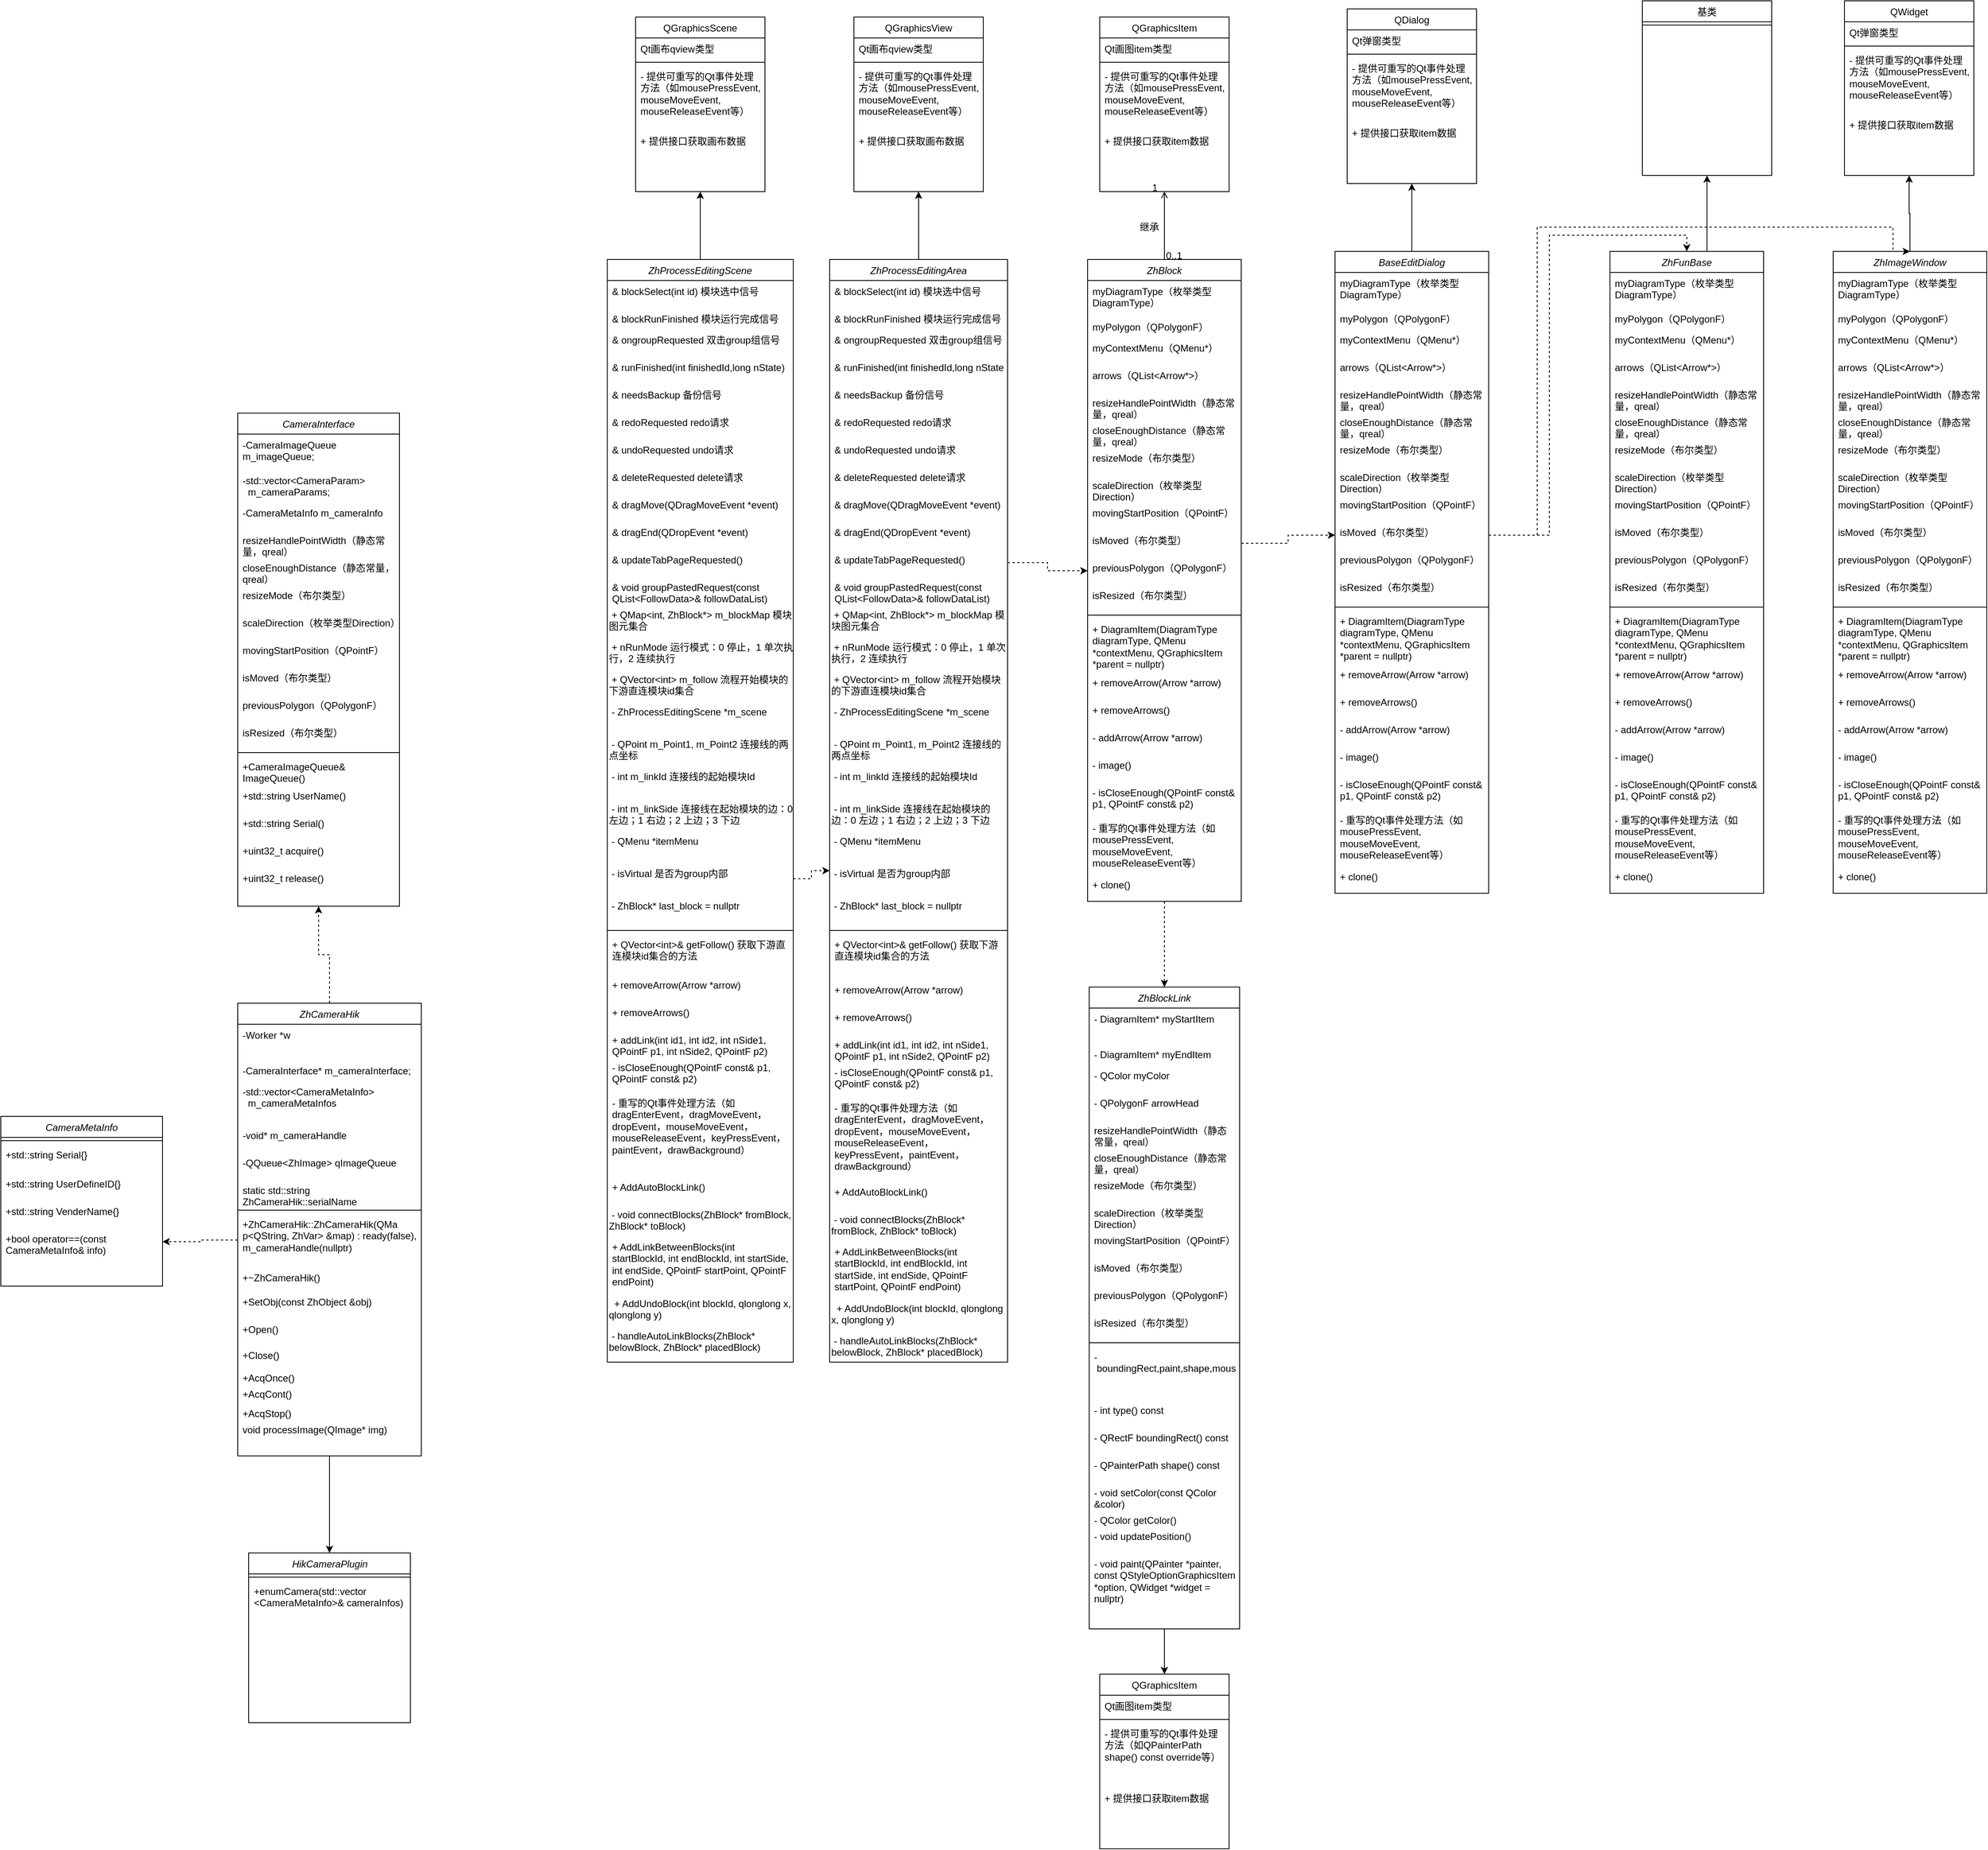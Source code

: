 <mxfile version="26.0.11">
  <diagram id="C5RBs43oDa-KdzZeNtuy" name="Page-1">
    <mxGraphModel dx="3691" dy="2296" grid="1" gridSize="10" guides="1" tooltips="1" connect="1" arrows="1" fold="1" page="1" pageScale="1" pageWidth="827" pageHeight="1169" math="0" shadow="0">
      <root>
        <mxCell id="WIyWlLk6GJQsqaUBKTNV-0" />
        <mxCell id="WIyWlLk6GJQsqaUBKTNV-1" parent="WIyWlLk6GJQsqaUBKTNV-0" />
        <mxCell id="_B7cCc1OKouUAi9LiKXg-50" style="edgeStyle=orthogonalEdgeStyle;rounded=0;orthogonalLoop=1;jettySize=auto;html=1;entryX=0.5;entryY=0;entryDx=0;entryDy=0;dashed=1;" parent="WIyWlLk6GJQsqaUBKTNV-1" source="zkfFHV4jXpPFQw0GAbJ--0" target="_B7cCc1OKouUAi9LiKXg-28" edge="1">
          <mxGeometry relative="1" as="geometry" />
        </mxCell>
        <mxCell id="zkfFHV4jXpPFQw0GAbJ--0" value="ZhBlock" style="swimlane;fontStyle=2;align=center;verticalAlign=top;childLayout=stackLayout;horizontal=1;startSize=26;horizontalStack=0;resizeParent=1;resizeLast=0;collapsible=1;marginBottom=0;rounded=0;shadow=0;strokeWidth=1;whiteSpace=wrap;" parent="WIyWlLk6GJQsqaUBKTNV-1" vertex="1">
          <mxGeometry x="224" y="-630" width="190" height="794" as="geometry">
            <mxRectangle x="230" y="140" width="160" height="26" as="alternateBounds" />
          </mxGeometry>
        </mxCell>
        <mxCell id="zkfFHV4jXpPFQw0GAbJ--1" value="myDiagramType（枚举类型DiagramType）" style="text;align=left;verticalAlign=top;spacingLeft=4;spacingRight=4;overflow=hidden;rotatable=0;points=[[0,0.5],[1,0.5]];portConstraint=eastwest;whiteSpace=wrap;" parent="zkfFHV4jXpPFQw0GAbJ--0" vertex="1">
          <mxGeometry y="26" width="190" height="44" as="geometry" />
        </mxCell>
        <mxCell id="zkfFHV4jXpPFQw0GAbJ--2" value="myPolygon（QPolygonF）" style="text;align=left;verticalAlign=top;spacingLeft=4;spacingRight=4;overflow=hidden;rotatable=0;points=[[0,0.5],[1,0.5]];portConstraint=eastwest;rounded=0;shadow=0;html=0;" parent="zkfFHV4jXpPFQw0GAbJ--0" vertex="1">
          <mxGeometry y="70" width="190" height="26" as="geometry" />
        </mxCell>
        <mxCell id="zkfFHV4jXpPFQw0GAbJ--3" value="myContextMenu（QMenu*）" style="text;align=left;verticalAlign=top;spacingLeft=4;spacingRight=4;overflow=hidden;rotatable=0;points=[[0,0.5],[1,0.5]];portConstraint=eastwest;rounded=0;shadow=0;html=0;" parent="zkfFHV4jXpPFQw0GAbJ--0" vertex="1">
          <mxGeometry y="96" width="190" height="34" as="geometry" />
        </mxCell>
        <mxCell id="e8jSrANbyITBLbafCUE--0" value="arrows（QList&lt;Arrow*&gt;）" style="text;align=left;verticalAlign=top;spacingLeft=4;spacingRight=4;overflow=hidden;rotatable=0;points=[[0,0.5],[1,0.5]];portConstraint=eastwest;rounded=0;shadow=0;html=0;" parent="zkfFHV4jXpPFQw0GAbJ--0" vertex="1">
          <mxGeometry y="130" width="190" height="34" as="geometry" />
        </mxCell>
        <mxCell id="e8jSrANbyITBLbafCUE--1" value="resizeHandlePointWidth（静态常量，qreal）" style="text;align=left;verticalAlign=top;spacingLeft=4;spacingRight=4;overflow=hidden;rotatable=0;points=[[0,0.5],[1,0.5]];portConstraint=eastwest;rounded=0;shadow=0;html=0;whiteSpace=wrap;" parent="zkfFHV4jXpPFQw0GAbJ--0" vertex="1">
          <mxGeometry y="164" width="190" height="34" as="geometry" />
        </mxCell>
        <mxCell id="e8jSrANbyITBLbafCUE--2" value="closeEnoughDistance（静态常量，qreal）" style="text;align=left;verticalAlign=top;spacingLeft=4;spacingRight=4;overflow=hidden;rotatable=0;points=[[0,0.5],[1,0.5]];portConstraint=eastwest;rounded=0;shadow=0;html=0;whiteSpace=wrap;" parent="zkfFHV4jXpPFQw0GAbJ--0" vertex="1">
          <mxGeometry y="198" width="190" height="34" as="geometry" />
        </mxCell>
        <mxCell id="e8jSrANbyITBLbafCUE--3" value="resizeMode（布尔类型）" style="text;align=left;verticalAlign=top;spacingLeft=4;spacingRight=4;overflow=hidden;rotatable=0;points=[[0,0.5],[1,0.5]];portConstraint=eastwest;rounded=0;shadow=0;html=0;whiteSpace=wrap;" parent="zkfFHV4jXpPFQw0GAbJ--0" vertex="1">
          <mxGeometry y="232" width="190" height="34" as="geometry" />
        </mxCell>
        <mxCell id="e8jSrANbyITBLbafCUE--4" value="scaleDirection（枚举类型Direction）" style="text;align=left;verticalAlign=top;spacingLeft=4;spacingRight=4;overflow=hidden;rotatable=0;points=[[0,0.5],[1,0.5]];portConstraint=eastwest;rounded=0;shadow=0;html=0;whiteSpace=wrap;" parent="zkfFHV4jXpPFQw0GAbJ--0" vertex="1">
          <mxGeometry y="266" width="190" height="34" as="geometry" />
        </mxCell>
        <mxCell id="e8jSrANbyITBLbafCUE--5" value="movingStartPosition（QPointF）" style="text;align=left;verticalAlign=top;spacingLeft=4;spacingRight=4;overflow=hidden;rotatable=0;points=[[0,0.5],[1,0.5]];portConstraint=eastwest;rounded=0;shadow=0;html=0;whiteSpace=wrap;" parent="zkfFHV4jXpPFQw0GAbJ--0" vertex="1">
          <mxGeometry y="300" width="190" height="34" as="geometry" />
        </mxCell>
        <mxCell id="e8jSrANbyITBLbafCUE--6" value="isMoved（布尔类型）" style="text;align=left;verticalAlign=top;spacingLeft=4;spacingRight=4;overflow=hidden;rotatable=0;points=[[0,0.5],[1,0.5]];portConstraint=eastwest;rounded=0;shadow=0;html=0;whiteSpace=wrap;" parent="zkfFHV4jXpPFQw0GAbJ--0" vertex="1">
          <mxGeometry y="334" width="190" height="34" as="geometry" />
        </mxCell>
        <mxCell id="e8jSrANbyITBLbafCUE--8" value="previousPolygon（QPolygonF）" style="text;align=left;verticalAlign=top;spacingLeft=4;spacingRight=4;overflow=hidden;rotatable=0;points=[[0,0.5],[1,0.5]];portConstraint=eastwest;rounded=0;shadow=0;html=0;whiteSpace=wrap;" parent="zkfFHV4jXpPFQw0GAbJ--0" vertex="1">
          <mxGeometry y="368" width="190" height="34" as="geometry" />
        </mxCell>
        <mxCell id="e8jSrANbyITBLbafCUE--7" value="isResized（布尔类型）" style="text;align=left;verticalAlign=top;spacingLeft=4;spacingRight=4;overflow=hidden;rotatable=0;points=[[0,0.5],[1,0.5]];portConstraint=eastwest;rounded=0;shadow=0;html=0;whiteSpace=wrap;" parent="zkfFHV4jXpPFQw0GAbJ--0" vertex="1">
          <mxGeometry y="402" width="190" height="34" as="geometry" />
        </mxCell>
        <mxCell id="zkfFHV4jXpPFQw0GAbJ--4" value="" style="line;html=1;strokeWidth=1;align=left;verticalAlign=middle;spacingTop=-1;spacingLeft=3;spacingRight=3;rotatable=0;labelPosition=right;points=[];portConstraint=eastwest;" parent="zkfFHV4jXpPFQw0GAbJ--0" vertex="1">
          <mxGeometry y="436" width="190" height="8" as="geometry" />
        </mxCell>
        <mxCell id="zkfFHV4jXpPFQw0GAbJ--5" value="+ DiagramItem(DiagramType diagramType, QMenu *contextMenu, QGraphicsItem *parent = nullptr)" style="text;align=left;verticalAlign=top;spacingLeft=4;spacingRight=4;overflow=hidden;rotatable=0;points=[[0,0.5],[1,0.5]];portConstraint=eastwest;fontFamily=Helvetica;fontSize=12;fontColor=default;whiteSpace=wrap;" parent="zkfFHV4jXpPFQw0GAbJ--0" vertex="1">
          <mxGeometry y="444" width="190" height="66" as="geometry" />
        </mxCell>
        <mxCell id="e8jSrANbyITBLbafCUE--9" value="+ removeArrow(Arrow *arrow)" style="text;align=left;verticalAlign=top;spacingLeft=4;spacingRight=4;overflow=hidden;rotatable=0;points=[[0,0.5],[1,0.5]];portConstraint=eastwest;rounded=0;shadow=0;html=0;whiteSpace=wrap;" parent="zkfFHV4jXpPFQw0GAbJ--0" vertex="1">
          <mxGeometry y="510" width="190" height="34" as="geometry" />
        </mxCell>
        <mxCell id="e8jSrANbyITBLbafCUE--11" value="+ removeArrows()" style="text;align=left;verticalAlign=top;spacingLeft=4;spacingRight=4;overflow=hidden;rotatable=0;points=[[0,0.5],[1,0.5]];portConstraint=eastwest;rounded=0;shadow=0;html=0;whiteSpace=wrap;" parent="zkfFHV4jXpPFQw0GAbJ--0" vertex="1">
          <mxGeometry y="544" width="190" height="34" as="geometry" />
        </mxCell>
        <mxCell id="e8jSrANbyITBLbafCUE--13" value="- addArrow(Arrow *arrow)" style="text;align=left;verticalAlign=top;spacingLeft=4;spacingRight=4;overflow=hidden;rotatable=0;points=[[0,0.5],[1,0.5]];portConstraint=eastwest;rounded=0;shadow=0;html=0;whiteSpace=wrap;" parent="zkfFHV4jXpPFQw0GAbJ--0" vertex="1">
          <mxGeometry y="578" width="190" height="34" as="geometry" />
        </mxCell>
        <mxCell id="e8jSrANbyITBLbafCUE--14" value="- image()" style="text;align=left;verticalAlign=top;spacingLeft=4;spacingRight=4;overflow=hidden;rotatable=0;points=[[0,0.5],[1,0.5]];portConstraint=eastwest;rounded=0;shadow=0;html=0;whiteSpace=wrap;" parent="zkfFHV4jXpPFQw0GAbJ--0" vertex="1">
          <mxGeometry y="612" width="190" height="34" as="geometry" />
        </mxCell>
        <mxCell id="e8jSrANbyITBLbafCUE--12" value="- isCloseEnough(QPointF const&amp; p1, QPointF const&amp; p2)" style="text;align=left;verticalAlign=top;spacingLeft=4;spacingRight=4;overflow=hidden;rotatable=0;points=[[0,0.5],[1,0.5]];portConstraint=eastwest;rounded=0;shadow=0;html=0;whiteSpace=wrap;" parent="zkfFHV4jXpPFQw0GAbJ--0" vertex="1">
          <mxGeometry y="646" width="190" height="44" as="geometry" />
        </mxCell>
        <mxCell id="e8jSrANbyITBLbafCUE--10" value="- 重写的Qt事件处理方法（如mousePressEvent, mouseMoveEvent, mouseReleaseEvent等）" style="text;align=left;verticalAlign=top;spacingLeft=4;spacingRight=4;overflow=hidden;rotatable=0;points=[[0,0.5],[1,0.5]];portConstraint=eastwest;rounded=0;shadow=0;html=0;whiteSpace=wrap;" parent="zkfFHV4jXpPFQw0GAbJ--0" vertex="1">
          <mxGeometry y="690" width="190" height="70" as="geometry" />
        </mxCell>
        <mxCell id="e8jSrANbyITBLbafCUE--21" value="+ clone()" style="text;align=left;verticalAlign=top;spacingLeft=4;spacingRight=4;overflow=hidden;rotatable=0;points=[[0,0.5],[1,0.5]];portConstraint=eastwest;rounded=0;shadow=0;html=0;whiteSpace=wrap;" parent="zkfFHV4jXpPFQw0GAbJ--0" vertex="1">
          <mxGeometry y="760" width="190" height="34" as="geometry" />
        </mxCell>
        <mxCell id="zkfFHV4jXpPFQw0GAbJ--17" value="QGraphicsItem" style="swimlane;fontStyle=0;align=center;verticalAlign=top;childLayout=stackLayout;horizontal=1;startSize=26;horizontalStack=0;resizeParent=1;resizeLast=0;collapsible=1;marginBottom=0;rounded=0;shadow=0;strokeWidth=1;" parent="WIyWlLk6GJQsqaUBKTNV-1" vertex="1">
          <mxGeometry x="239" y="-930" width="160" height="216" as="geometry">
            <mxRectangle x="550" y="140" width="160" height="26" as="alternateBounds" />
          </mxGeometry>
        </mxCell>
        <mxCell id="zkfFHV4jXpPFQw0GAbJ--18" value="Qt画图item类型" style="text;align=left;verticalAlign=top;spacingLeft=4;spacingRight=4;overflow=hidden;rotatable=0;points=[[0,0.5],[1,0.5]];portConstraint=eastwest;" parent="zkfFHV4jXpPFQw0GAbJ--17" vertex="1">
          <mxGeometry y="26" width="160" height="26" as="geometry" />
        </mxCell>
        <mxCell id="zkfFHV4jXpPFQw0GAbJ--23" value="" style="line;html=1;strokeWidth=1;align=left;verticalAlign=middle;spacingTop=-1;spacingLeft=3;spacingRight=3;rotatable=0;labelPosition=right;points=[];portConstraint=eastwest;" parent="zkfFHV4jXpPFQw0GAbJ--17" vertex="1">
          <mxGeometry y="52" width="160" height="8" as="geometry" />
        </mxCell>
        <mxCell id="e8jSrANbyITBLbafCUE--16" value="- 提供可重写的Qt事件处理方法（如mousePressEvent, mouseMoveEvent, mouseReleaseEvent等）" style="text;align=left;verticalAlign=top;spacingLeft=4;spacingRight=4;overflow=hidden;rotatable=0;points=[[0,0.5],[1,0.5]];portConstraint=eastwest;rounded=0;shadow=0;html=0;whiteSpace=wrap;" parent="zkfFHV4jXpPFQw0GAbJ--17" vertex="1">
          <mxGeometry y="60" width="160" height="80" as="geometry" />
        </mxCell>
        <mxCell id="e8jSrANbyITBLbafCUE--20" value="+ 提供接口获取item数据" style="text;align=left;verticalAlign=top;spacingLeft=4;spacingRight=4;overflow=hidden;rotatable=0;points=[[0,0.5],[1,0.5]];portConstraint=eastwest;rounded=0;shadow=0;html=0;whiteSpace=wrap;" parent="zkfFHV4jXpPFQw0GAbJ--17" vertex="1">
          <mxGeometry y="140" width="160" height="34" as="geometry" />
        </mxCell>
        <mxCell id="zkfFHV4jXpPFQw0GAbJ--26" value="" style="endArrow=open;shadow=0;strokeWidth=1;rounded=0;curved=0;endFill=1;edgeStyle=elbowEdgeStyle;elbow=vertical;" parent="WIyWlLk6GJQsqaUBKTNV-1" source="zkfFHV4jXpPFQw0GAbJ--0" target="zkfFHV4jXpPFQw0GAbJ--17" edge="1">
          <mxGeometry x="0.5" y="41" relative="1" as="geometry">
            <mxPoint x="380" y="192" as="sourcePoint" />
            <mxPoint x="540" y="192" as="targetPoint" />
            <mxPoint x="-40" y="32" as="offset" />
          </mxGeometry>
        </mxCell>
        <mxCell id="zkfFHV4jXpPFQw0GAbJ--27" value="0..1" style="resizable=0;align=left;verticalAlign=bottom;labelBackgroundColor=none;fontSize=12;" parent="zkfFHV4jXpPFQw0GAbJ--26" connectable="0" vertex="1">
          <mxGeometry x="-1" relative="1" as="geometry">
            <mxPoint y="4" as="offset" />
          </mxGeometry>
        </mxCell>
        <mxCell id="zkfFHV4jXpPFQw0GAbJ--28" value="1" style="resizable=0;align=right;verticalAlign=bottom;labelBackgroundColor=none;fontSize=12;" parent="zkfFHV4jXpPFQw0GAbJ--26" connectable="0" vertex="1">
          <mxGeometry x="1" relative="1" as="geometry">
            <mxPoint x="-7" y="4" as="offset" />
          </mxGeometry>
        </mxCell>
        <mxCell id="zkfFHV4jXpPFQw0GAbJ--29" value="继承" style="text;html=1;resizable=0;points=[];;align=center;verticalAlign=middle;labelBackgroundColor=none;rounded=0;shadow=0;strokeWidth=1;fontSize=12;" parent="zkfFHV4jXpPFQw0GAbJ--26" vertex="1" connectable="0">
          <mxGeometry x="0.5" y="49" relative="1" as="geometry">
            <mxPoint x="30" y="23" as="offset" />
          </mxGeometry>
        </mxCell>
        <mxCell id="_B7cCc1OKouUAi9LiKXg-1" value="QGraphicsItem" style="swimlane;fontStyle=0;align=center;verticalAlign=top;childLayout=stackLayout;horizontal=1;startSize=26;horizontalStack=0;resizeParent=1;resizeLast=0;collapsible=1;marginBottom=0;rounded=0;shadow=0;strokeWidth=1;" parent="WIyWlLk6GJQsqaUBKTNV-1" vertex="1">
          <mxGeometry x="239" y="1120" width="160" height="216" as="geometry">
            <mxRectangle x="550" y="140" width="160" height="26" as="alternateBounds" />
          </mxGeometry>
        </mxCell>
        <mxCell id="_B7cCc1OKouUAi9LiKXg-2" value="Qt画图item类型" style="text;align=left;verticalAlign=top;spacingLeft=4;spacingRight=4;overflow=hidden;rotatable=0;points=[[0,0.5],[1,0.5]];portConstraint=eastwest;" parent="_B7cCc1OKouUAi9LiKXg-1" vertex="1">
          <mxGeometry y="26" width="160" height="26" as="geometry" />
        </mxCell>
        <mxCell id="_B7cCc1OKouUAi9LiKXg-3" value="" style="line;html=1;strokeWidth=1;align=left;verticalAlign=middle;spacingTop=-1;spacingLeft=3;spacingRight=3;rotatable=0;labelPosition=right;points=[];portConstraint=eastwest;" parent="_B7cCc1OKouUAi9LiKXg-1" vertex="1">
          <mxGeometry y="52" width="160" height="8" as="geometry" />
        </mxCell>
        <mxCell id="_B7cCc1OKouUAi9LiKXg-4" value="- 提供可重写的Qt事件处理方法（如QPainterPath shape() const override等）" style="text;align=left;verticalAlign=top;spacingLeft=4;spacingRight=4;overflow=hidden;rotatable=0;points=[[0,0.5],[1,0.5]];portConstraint=eastwest;rounded=0;shadow=0;html=0;whiteSpace=wrap;" parent="_B7cCc1OKouUAi9LiKXg-1" vertex="1">
          <mxGeometry y="60" width="160" height="80" as="geometry" />
        </mxCell>
        <mxCell id="_B7cCc1OKouUAi9LiKXg-5" value="+ 提供接口获取item数据" style="text;align=left;verticalAlign=top;spacingLeft=4;spacingRight=4;overflow=hidden;rotatable=0;points=[[0,0.5],[1,0.5]];portConstraint=eastwest;rounded=0;shadow=0;html=0;whiteSpace=wrap;" parent="_B7cCc1OKouUAi9LiKXg-1" vertex="1">
          <mxGeometry y="140" width="160" height="34" as="geometry" />
        </mxCell>
        <mxCell id="MDw0kAirAG_HnYE3-cBt-77" style="edgeStyle=orthogonalEdgeStyle;rounded=0;orthogonalLoop=1;jettySize=auto;html=1;entryX=0.5;entryY=0;entryDx=0;entryDy=0;" edge="1" parent="WIyWlLk6GJQsqaUBKTNV-1" source="_B7cCc1OKouUAi9LiKXg-28" target="_B7cCc1OKouUAi9LiKXg-1">
          <mxGeometry relative="1" as="geometry" />
        </mxCell>
        <mxCell id="_B7cCc1OKouUAi9LiKXg-28" value="ZhBlockLink" style="swimlane;fontStyle=2;align=center;verticalAlign=top;childLayout=stackLayout;horizontal=1;startSize=26;horizontalStack=0;resizeParent=1;resizeLast=0;collapsible=1;marginBottom=0;rounded=0;shadow=0;strokeWidth=1;whiteSpace=wrap;" parent="WIyWlLk6GJQsqaUBKTNV-1" vertex="1">
          <mxGeometry x="226" y="270" width="186" height="794" as="geometry">
            <mxRectangle x="230" y="140" width="160" height="26" as="alternateBounds" />
          </mxGeometry>
        </mxCell>
        <mxCell id="_B7cCc1OKouUAi9LiKXg-29" value="- DiagramItem* myStartItem" style="text;align=left;verticalAlign=top;spacingLeft=4;spacingRight=4;overflow=hidden;rotatable=0;points=[[0,0.5],[1,0.5]];portConstraint=eastwest;whiteSpace=wrap;" parent="_B7cCc1OKouUAi9LiKXg-28" vertex="1">
          <mxGeometry y="26" width="186" height="44" as="geometry" />
        </mxCell>
        <mxCell id="_B7cCc1OKouUAi9LiKXg-30" value="- DiagramItem* myEndItem" style="text;align=left;verticalAlign=top;spacingLeft=4;spacingRight=4;overflow=hidden;rotatable=0;points=[[0,0.5],[1,0.5]];portConstraint=eastwest;rounded=0;shadow=0;html=0;" parent="_B7cCc1OKouUAi9LiKXg-28" vertex="1">
          <mxGeometry y="70" width="186" height="26" as="geometry" />
        </mxCell>
        <mxCell id="_B7cCc1OKouUAi9LiKXg-31" value="- QColor myColor" style="text;align=left;verticalAlign=top;spacingLeft=4;spacingRight=4;overflow=hidden;rotatable=0;points=[[0,0.5],[1,0.5]];portConstraint=eastwest;rounded=0;shadow=0;html=0;" parent="_B7cCc1OKouUAi9LiKXg-28" vertex="1">
          <mxGeometry y="96" width="186" height="34" as="geometry" />
        </mxCell>
        <mxCell id="_B7cCc1OKouUAi9LiKXg-32" value="- QPolygonF arrowHead" style="text;align=left;verticalAlign=top;spacingLeft=4;spacingRight=4;overflow=hidden;rotatable=0;points=[[0,0.5],[1,0.5]];portConstraint=eastwest;rounded=0;shadow=0;html=0;" parent="_B7cCc1OKouUAi9LiKXg-28" vertex="1">
          <mxGeometry y="130" width="186" height="34" as="geometry" />
        </mxCell>
        <mxCell id="_B7cCc1OKouUAi9LiKXg-33" value="resizeHandlePointWidth（静态常量，qreal）" style="text;align=left;verticalAlign=top;spacingLeft=4;spacingRight=4;overflow=hidden;rotatable=0;points=[[0,0.5],[1,0.5]];portConstraint=eastwest;rounded=0;shadow=0;html=0;whiteSpace=wrap;" parent="_B7cCc1OKouUAi9LiKXg-28" vertex="1">
          <mxGeometry y="164" width="186" height="34" as="geometry" />
        </mxCell>
        <mxCell id="_B7cCc1OKouUAi9LiKXg-34" value="closeEnoughDistance（静态常量，qreal）" style="text;align=left;verticalAlign=top;spacingLeft=4;spacingRight=4;overflow=hidden;rotatable=0;points=[[0,0.5],[1,0.5]];portConstraint=eastwest;rounded=0;shadow=0;html=0;whiteSpace=wrap;" parent="_B7cCc1OKouUAi9LiKXg-28" vertex="1">
          <mxGeometry y="198" width="186" height="34" as="geometry" />
        </mxCell>
        <mxCell id="_B7cCc1OKouUAi9LiKXg-35" value="resizeMode（布尔类型）" style="text;align=left;verticalAlign=top;spacingLeft=4;spacingRight=4;overflow=hidden;rotatable=0;points=[[0,0.5],[1,0.5]];portConstraint=eastwest;rounded=0;shadow=0;html=0;whiteSpace=wrap;" parent="_B7cCc1OKouUAi9LiKXg-28" vertex="1">
          <mxGeometry y="232" width="186" height="34" as="geometry" />
        </mxCell>
        <mxCell id="_B7cCc1OKouUAi9LiKXg-36" value="scaleDirection（枚举类型Direction）" style="text;align=left;verticalAlign=top;spacingLeft=4;spacingRight=4;overflow=hidden;rotatable=0;points=[[0,0.5],[1,0.5]];portConstraint=eastwest;rounded=0;shadow=0;html=0;whiteSpace=wrap;" parent="_B7cCc1OKouUAi9LiKXg-28" vertex="1">
          <mxGeometry y="266" width="186" height="34" as="geometry" />
        </mxCell>
        <mxCell id="_B7cCc1OKouUAi9LiKXg-37" value="movingStartPosition（QPointF）" style="text;align=left;verticalAlign=top;spacingLeft=4;spacingRight=4;overflow=hidden;rotatable=0;points=[[0,0.5],[1,0.5]];portConstraint=eastwest;rounded=0;shadow=0;html=0;whiteSpace=wrap;" parent="_B7cCc1OKouUAi9LiKXg-28" vertex="1">
          <mxGeometry y="300" width="186" height="34" as="geometry" />
        </mxCell>
        <mxCell id="_B7cCc1OKouUAi9LiKXg-38" value="isMoved（布尔类型）" style="text;align=left;verticalAlign=top;spacingLeft=4;spacingRight=4;overflow=hidden;rotatable=0;points=[[0,0.5],[1,0.5]];portConstraint=eastwest;rounded=0;shadow=0;html=0;whiteSpace=wrap;" parent="_B7cCc1OKouUAi9LiKXg-28" vertex="1">
          <mxGeometry y="334" width="186" height="34" as="geometry" />
        </mxCell>
        <mxCell id="_B7cCc1OKouUAi9LiKXg-39" value="previousPolygon（QPolygonF）" style="text;align=left;verticalAlign=top;spacingLeft=4;spacingRight=4;overflow=hidden;rotatable=0;points=[[0,0.5],[1,0.5]];portConstraint=eastwest;rounded=0;shadow=0;html=0;whiteSpace=wrap;" parent="_B7cCc1OKouUAi9LiKXg-28" vertex="1">
          <mxGeometry y="368" width="186" height="34" as="geometry" />
        </mxCell>
        <mxCell id="_B7cCc1OKouUAi9LiKXg-40" value="isResized（布尔类型）" style="text;align=left;verticalAlign=top;spacingLeft=4;spacingRight=4;overflow=hidden;rotatable=0;points=[[0,0.5],[1,0.5]];portConstraint=eastwest;rounded=0;shadow=0;html=0;whiteSpace=wrap;" parent="_B7cCc1OKouUAi9LiKXg-28" vertex="1">
          <mxGeometry y="402" width="186" height="34" as="geometry" />
        </mxCell>
        <mxCell id="_B7cCc1OKouUAi9LiKXg-41" value="" style="line;html=1;strokeWidth=1;align=left;verticalAlign=middle;spacingTop=-1;spacingLeft=3;spacingRight=3;rotatable=0;labelPosition=right;points=[];portConstraint=eastwest;" parent="_B7cCc1OKouUAi9LiKXg-28" vertex="1">
          <mxGeometry y="436" width="186" height="8" as="geometry" />
        </mxCell>
        <mxCell id="_B7cCc1OKouUAi9LiKXg-42" value="- boundingRect,paint,shape,mousePressEvent,mouseMoveEvent,mouseReleaseEvent,hoverMoveEvent" style="text;align=left;verticalAlign=top;spacingLeft=4;spacingRight=4;overflow=hidden;rotatable=0;points=[[0,0.5],[1,0.5]];portConstraint=eastwest;fontFamily=Helvetica;fontSize=12;fontColor=default;whiteSpace=wrap;" parent="_B7cCc1OKouUAi9LiKXg-28" vertex="1">
          <mxGeometry y="444" width="186" height="66" as="geometry" />
        </mxCell>
        <mxCell id="_B7cCc1OKouUAi9LiKXg-43" value="- int type() const" style="text;align=left;verticalAlign=top;spacingLeft=4;spacingRight=4;overflow=hidden;rotatable=0;points=[[0,0.5],[1,0.5]];portConstraint=eastwest;rounded=0;shadow=0;html=0;whiteSpace=wrap;" parent="_B7cCc1OKouUAi9LiKXg-28" vertex="1">
          <mxGeometry y="510" width="186" height="34" as="geometry" />
        </mxCell>
        <mxCell id="_B7cCc1OKouUAi9LiKXg-44" value="- QRectF boundingRect() const" style="text;align=left;verticalAlign=top;spacingLeft=4;spacingRight=4;overflow=hidden;rotatable=0;points=[[0,0.5],[1,0.5]];portConstraint=eastwest;rounded=0;shadow=0;html=0;whiteSpace=wrap;" parent="_B7cCc1OKouUAi9LiKXg-28" vertex="1">
          <mxGeometry y="544" width="186" height="34" as="geometry" />
        </mxCell>
        <mxCell id="_B7cCc1OKouUAi9LiKXg-45" value="- QPainterPath shape() const" style="text;align=left;verticalAlign=top;spacingLeft=4;spacingRight=4;overflow=hidden;rotatable=0;points=[[0,0.5],[1,0.5]];portConstraint=eastwest;rounded=0;shadow=0;html=0;whiteSpace=wrap;" parent="_B7cCc1OKouUAi9LiKXg-28" vertex="1">
          <mxGeometry y="578" width="186" height="34" as="geometry" />
        </mxCell>
        <mxCell id="_B7cCc1OKouUAi9LiKXg-46" value="- void setColor(const QColor &amp;color)" style="text;align=left;verticalAlign=top;spacingLeft=4;spacingRight=4;overflow=hidden;rotatable=0;points=[[0,0.5],[1,0.5]];portConstraint=eastwest;rounded=0;shadow=0;html=0;whiteSpace=wrap;" parent="_B7cCc1OKouUAi9LiKXg-28" vertex="1">
          <mxGeometry y="612" width="186" height="34" as="geometry" />
        </mxCell>
        <mxCell id="_B7cCc1OKouUAi9LiKXg-48" value="- QColor getColor()" style="text;align=left;verticalAlign=top;spacingLeft=4;spacingRight=4;overflow=hidden;rotatable=0;points=[[0,0.5],[1,0.5]];portConstraint=eastwest;rounded=0;shadow=0;html=0;whiteSpace=wrap;" parent="_B7cCc1OKouUAi9LiKXg-28" vertex="1">
          <mxGeometry y="646" width="186" height="20" as="geometry" />
        </mxCell>
        <mxCell id="_B7cCc1OKouUAi9LiKXg-49" value="- void updatePosition()" style="text;align=left;verticalAlign=top;spacingLeft=4;spacingRight=4;overflow=hidden;rotatable=0;points=[[0,0.5],[1,0.5]];portConstraint=eastwest;rounded=0;shadow=0;html=0;whiteSpace=wrap;" parent="_B7cCc1OKouUAi9LiKXg-28" vertex="1">
          <mxGeometry y="666" width="186" height="34" as="geometry" />
        </mxCell>
        <mxCell id="_B7cCc1OKouUAi9LiKXg-47" value="- void paint(QPainter *painter, const QStyleOptionGraphicsItem *option, QWidget *widget = nullptr)" style="text;align=left;verticalAlign=top;spacingLeft=4;spacingRight=4;overflow=hidden;rotatable=0;points=[[0,0.5],[1,0.5]];portConstraint=eastwest;rounded=0;shadow=0;html=0;whiteSpace=wrap;" parent="_B7cCc1OKouUAi9LiKXg-28" vertex="1">
          <mxGeometry y="700" width="186" height="70" as="geometry" />
        </mxCell>
        <mxCell id="_B7cCc1OKouUAi9LiKXg-96" style="edgeStyle=orthogonalEdgeStyle;rounded=0;orthogonalLoop=1;jettySize=auto;html=1;exitX=0.5;exitY=0;exitDx=0;exitDy=0;entryX=0.5;entryY=1;entryDx=0;entryDy=0;dashed=1;" parent="WIyWlLk6GJQsqaUBKTNV-1" source="_B7cCc1OKouUAi9LiKXg-52" target="_B7cCc1OKouUAi9LiKXg-74" edge="1">
          <mxGeometry relative="1" as="geometry" />
        </mxCell>
        <mxCell id="MDw0kAirAG_HnYE3-cBt-47" style="edgeStyle=orthogonalEdgeStyle;rounded=0;orthogonalLoop=1;jettySize=auto;html=1;entryX=0.5;entryY=0;entryDx=0;entryDy=0;" edge="1" parent="WIyWlLk6GJQsqaUBKTNV-1" source="_B7cCc1OKouUAi9LiKXg-52" target="_B7cCc1OKouUAi9LiKXg-118">
          <mxGeometry relative="1" as="geometry" />
        </mxCell>
        <mxCell id="_B7cCc1OKouUAi9LiKXg-52" value="ZhCameraHik" style="swimlane;fontStyle=2;align=center;verticalAlign=top;childLayout=stackLayout;horizontal=1;startSize=26;horizontalStack=0;resizeParent=1;resizeLast=0;collapsible=1;marginBottom=0;rounded=0;shadow=0;strokeWidth=1;whiteSpace=wrap;" parent="WIyWlLk6GJQsqaUBKTNV-1" vertex="1">
          <mxGeometry x="-827" y="290" width="227" height="560" as="geometry">
            <mxRectangle x="230" y="140" width="160" height="26" as="alternateBounds" />
          </mxGeometry>
        </mxCell>
        <mxCell id="_B7cCc1OKouUAi9LiKXg-53" value="-Worker *w" style="text;align=left;verticalAlign=top;spacingLeft=4;spacingRight=4;overflow=hidden;rotatable=0;points=[[0,0.5],[1,0.5]];portConstraint=eastwest;whiteSpace=wrap;" parent="_B7cCc1OKouUAi9LiKXg-52" vertex="1">
          <mxGeometry y="26" width="227" height="44" as="geometry" />
        </mxCell>
        <mxCell id="_B7cCc1OKouUAi9LiKXg-54" value="-CameraInterface* m_cameraInterface;" style="text;align=left;verticalAlign=top;spacingLeft=4;spacingRight=4;overflow=hidden;rotatable=0;points=[[0,0.5],[1,0.5]];portConstraint=eastwest;rounded=0;shadow=0;html=0;" parent="_B7cCc1OKouUAi9LiKXg-52" vertex="1">
          <mxGeometry y="70" width="227" height="26" as="geometry" />
        </mxCell>
        <mxCell id="_B7cCc1OKouUAi9LiKXg-55" value="-std::vector&lt;CameraMetaInfo&gt;                  m_cameraMetaInfos" style="text;align=left;verticalAlign=top;spacingLeft=4;spacingRight=4;overflow=hidden;rotatable=0;points=[[0,0.5],[1,0.5]];portConstraint=eastwest;rounded=0;shadow=0;html=0;whiteSpace=wrap;" parent="_B7cCc1OKouUAi9LiKXg-52" vertex="1">
          <mxGeometry y="96" width="227" height="54" as="geometry" />
        </mxCell>
        <mxCell id="_B7cCc1OKouUAi9LiKXg-56" value="-void* m_cameraHandle" style="text;align=left;verticalAlign=top;spacingLeft=4;spacingRight=4;overflow=hidden;rotatable=0;points=[[0,0.5],[1,0.5]];portConstraint=eastwest;rounded=0;shadow=0;html=0;whiteSpace=wrap;" parent="_B7cCc1OKouUAi9LiKXg-52" vertex="1">
          <mxGeometry y="150" width="227" height="34" as="geometry" />
        </mxCell>
        <mxCell id="_B7cCc1OKouUAi9LiKXg-57" value="-QQueue&lt;ZhImage&gt; qImageQueue" style="text;align=left;verticalAlign=top;spacingLeft=4;spacingRight=4;overflow=hidden;rotatable=0;points=[[0,0.5],[1,0.5]];portConstraint=eastwest;rounded=0;shadow=0;html=0;whiteSpace=wrap;" parent="_B7cCc1OKouUAi9LiKXg-52" vertex="1">
          <mxGeometry y="184" width="227" height="34" as="geometry" />
        </mxCell>
        <mxCell id="_B7cCc1OKouUAi9LiKXg-58" value="static std::string ZhCameraHik::serialName" style="text;align=left;verticalAlign=top;spacingLeft=4;spacingRight=4;overflow=hidden;rotatable=0;points=[[0,0.5],[1,0.5]];portConstraint=eastwest;rounded=0;shadow=0;html=0;whiteSpace=wrap;" parent="_B7cCc1OKouUAi9LiKXg-52" vertex="1">
          <mxGeometry y="218" width="227" height="34" as="geometry" />
        </mxCell>
        <mxCell id="_B7cCc1OKouUAi9LiKXg-65" value="" style="line;html=1;strokeWidth=1;align=left;verticalAlign=middle;spacingTop=-1;spacingLeft=3;spacingRight=3;rotatable=0;labelPosition=right;points=[];portConstraint=eastwest;" parent="_B7cCc1OKouUAi9LiKXg-52" vertex="1">
          <mxGeometry y="252" width="227" height="8" as="geometry" />
        </mxCell>
        <mxCell id="_B7cCc1OKouUAi9LiKXg-66" value="+ZhCameraHik::ZhCameraHik(QMa p&lt;QString, ZhVar&gt; &amp;map) : ready(false), m_cameraHandle(nullptr)" style="text;align=left;verticalAlign=top;spacingLeft=4;spacingRight=4;overflow=hidden;rotatable=0;points=[[0,0.5],[1,0.5]];portConstraint=eastwest;fontFamily=Helvetica;fontSize=12;fontColor=default;whiteSpace=wrap;" parent="_B7cCc1OKouUAi9LiKXg-52" vertex="1">
          <mxGeometry y="260" width="227" height="66" as="geometry" />
        </mxCell>
        <mxCell id="_B7cCc1OKouUAi9LiKXg-67" value="+~ZhCameraHik()" style="text;align=left;verticalAlign=top;spacingLeft=4;spacingRight=4;overflow=hidden;rotatable=0;points=[[0,0.5],[1,0.5]];portConstraint=eastwest;rounded=0;shadow=0;html=0;whiteSpace=wrap;" parent="_B7cCc1OKouUAi9LiKXg-52" vertex="1">
          <mxGeometry y="326" width="227" height="30" as="geometry" />
        </mxCell>
        <mxCell id="_B7cCc1OKouUAi9LiKXg-68" value="+SetObj(const ZhObject &amp;obj) " style="text;align=left;verticalAlign=top;spacingLeft=4;spacingRight=4;overflow=hidden;rotatable=0;points=[[0,0.5],[1,0.5]];portConstraint=eastwest;rounded=0;shadow=0;html=0;whiteSpace=wrap;" parent="_B7cCc1OKouUAi9LiKXg-52" vertex="1">
          <mxGeometry y="356" width="227" height="34" as="geometry" />
        </mxCell>
        <mxCell id="_B7cCc1OKouUAi9LiKXg-69" value="+Open()" style="text;align=left;verticalAlign=top;spacingLeft=4;spacingRight=4;overflow=hidden;rotatable=0;points=[[0,0.5],[1,0.5]];portConstraint=eastwest;rounded=0;shadow=0;html=0;whiteSpace=wrap;" parent="_B7cCc1OKouUAi9LiKXg-52" vertex="1">
          <mxGeometry y="390" width="227" height="32" as="geometry" />
        </mxCell>
        <mxCell id="_B7cCc1OKouUAi9LiKXg-70" value="+Close()" style="text;align=left;verticalAlign=top;spacingLeft=4;spacingRight=4;overflow=hidden;rotatable=0;points=[[0,0.5],[1,0.5]];portConstraint=eastwest;rounded=0;shadow=0;html=0;whiteSpace=wrap;" parent="_B7cCc1OKouUAi9LiKXg-52" vertex="1">
          <mxGeometry y="422" width="227" height="28" as="geometry" />
        </mxCell>
        <mxCell id="_B7cCc1OKouUAi9LiKXg-71" value="+AcqOnce()" style="text;align=left;verticalAlign=top;spacingLeft=4;spacingRight=4;overflow=hidden;rotatable=0;points=[[0,0.5],[1,0.5]];portConstraint=eastwest;rounded=0;shadow=0;html=0;whiteSpace=wrap;" parent="_B7cCc1OKouUAi9LiKXg-52" vertex="1">
          <mxGeometry y="450" width="227" height="20" as="geometry" />
        </mxCell>
        <mxCell id="_B7cCc1OKouUAi9LiKXg-72" value="+AcqCont()" style="text;align=left;verticalAlign=top;spacingLeft=4;spacingRight=4;overflow=hidden;rotatable=0;points=[[0,0.5],[1,0.5]];portConstraint=eastwest;rounded=0;shadow=0;html=0;whiteSpace=wrap;" parent="_B7cCc1OKouUAi9LiKXg-52" vertex="1">
          <mxGeometry y="470" width="227" height="24" as="geometry" />
        </mxCell>
        <mxCell id="_B7cCc1OKouUAi9LiKXg-73" value="+AcqStop()" style="text;align=left;verticalAlign=top;spacingLeft=4;spacingRight=4;overflow=hidden;rotatable=0;points=[[0,0.5],[1,0.5]];portConstraint=eastwest;rounded=0;shadow=0;html=0;whiteSpace=wrap;" parent="_B7cCc1OKouUAi9LiKXg-52" vertex="1">
          <mxGeometry y="494" width="227" height="20" as="geometry" />
        </mxCell>
        <mxCell id="_B7cCc1OKouUAi9LiKXg-117" value="void processImage(QImage* img)" style="text;align=left;verticalAlign=top;spacingLeft=4;spacingRight=4;overflow=hidden;rotatable=0;points=[[0,0.5],[1,0.5]];portConstraint=eastwest;rounded=0;shadow=0;html=0;whiteSpace=wrap;" parent="_B7cCc1OKouUAi9LiKXg-52" vertex="1">
          <mxGeometry y="514" width="227" height="30" as="geometry" />
        </mxCell>
        <mxCell id="_B7cCc1OKouUAi9LiKXg-74" value="CameraInterface" style="swimlane;fontStyle=2;align=center;verticalAlign=top;childLayout=stackLayout;horizontal=1;startSize=26;horizontalStack=0;resizeParent=1;resizeLast=0;collapsible=1;marginBottom=0;rounded=0;shadow=0;strokeWidth=1;whiteSpace=wrap;" parent="WIyWlLk6GJQsqaUBKTNV-1" vertex="1">
          <mxGeometry x="-827" y="-440" width="200" height="610" as="geometry">
            <mxRectangle x="230" y="140" width="160" height="26" as="alternateBounds" />
          </mxGeometry>
        </mxCell>
        <mxCell id="_B7cCc1OKouUAi9LiKXg-75" value="-CameraImageQueue m_imageQueue;" style="text;align=left;verticalAlign=top;spacingLeft=4;spacingRight=4;overflow=hidden;rotatable=0;points=[[0,0.5],[1,0.5]];portConstraint=eastwest;whiteSpace=wrap;" parent="_B7cCc1OKouUAi9LiKXg-74" vertex="1">
          <mxGeometry y="26" width="200" height="44" as="geometry" />
        </mxCell>
        <mxCell id="_B7cCc1OKouUAi9LiKXg-76" value="-std::vector&lt;CameraParam&gt;              m_cameraParams;" style="text;align=left;verticalAlign=top;spacingLeft=4;spacingRight=4;overflow=hidden;rotatable=0;points=[[0,0.5],[1,0.5]];portConstraint=eastwest;rounded=0;shadow=0;html=0;whiteSpace=wrap;" parent="_B7cCc1OKouUAi9LiKXg-74" vertex="1">
          <mxGeometry y="70" width="200" height="40" as="geometry" />
        </mxCell>
        <mxCell id="_B7cCc1OKouUAi9LiKXg-78" value="-CameraMetaInfo m_cameraInfo" style="text;align=left;verticalAlign=top;spacingLeft=4;spacingRight=4;overflow=hidden;rotatable=0;points=[[0,0.5],[1,0.5]];portConstraint=eastwest;rounded=0;shadow=0;html=0;" parent="_B7cCc1OKouUAi9LiKXg-74" vertex="1">
          <mxGeometry y="110" width="200" height="34" as="geometry" />
        </mxCell>
        <mxCell id="_B7cCc1OKouUAi9LiKXg-79" value="resizeHandlePointWidth（静态常量，qreal）" style="text;align=left;verticalAlign=top;spacingLeft=4;spacingRight=4;overflow=hidden;rotatable=0;points=[[0,0.5],[1,0.5]];portConstraint=eastwest;rounded=0;shadow=0;html=0;whiteSpace=wrap;" parent="_B7cCc1OKouUAi9LiKXg-74" vertex="1">
          <mxGeometry y="144" width="200" height="34" as="geometry" />
        </mxCell>
        <mxCell id="_B7cCc1OKouUAi9LiKXg-80" value="closeEnoughDistance（静态常量，qreal）" style="text;align=left;verticalAlign=top;spacingLeft=4;spacingRight=4;overflow=hidden;rotatable=0;points=[[0,0.5],[1,0.5]];portConstraint=eastwest;rounded=0;shadow=0;html=0;whiteSpace=wrap;" parent="_B7cCc1OKouUAi9LiKXg-74" vertex="1">
          <mxGeometry y="178" width="200" height="34" as="geometry" />
        </mxCell>
        <mxCell id="_B7cCc1OKouUAi9LiKXg-81" value="resizeMode（布尔类型）" style="text;align=left;verticalAlign=top;spacingLeft=4;spacingRight=4;overflow=hidden;rotatable=0;points=[[0,0.5],[1,0.5]];portConstraint=eastwest;rounded=0;shadow=0;html=0;whiteSpace=wrap;" parent="_B7cCc1OKouUAi9LiKXg-74" vertex="1">
          <mxGeometry y="212" width="200" height="34" as="geometry" />
        </mxCell>
        <mxCell id="_B7cCc1OKouUAi9LiKXg-82" value="scaleDirection（枚举类型Direction）" style="text;align=left;verticalAlign=top;spacingLeft=4;spacingRight=4;overflow=hidden;rotatable=0;points=[[0,0.5],[1,0.5]];portConstraint=eastwest;rounded=0;shadow=0;html=0;whiteSpace=wrap;" parent="_B7cCc1OKouUAi9LiKXg-74" vertex="1">
          <mxGeometry y="246" width="200" height="34" as="geometry" />
        </mxCell>
        <mxCell id="_B7cCc1OKouUAi9LiKXg-83" value="movingStartPosition（QPointF）" style="text;align=left;verticalAlign=top;spacingLeft=4;spacingRight=4;overflow=hidden;rotatable=0;points=[[0,0.5],[1,0.5]];portConstraint=eastwest;rounded=0;shadow=0;html=0;whiteSpace=wrap;" parent="_B7cCc1OKouUAi9LiKXg-74" vertex="1">
          <mxGeometry y="280" width="200" height="34" as="geometry" />
        </mxCell>
        <mxCell id="_B7cCc1OKouUAi9LiKXg-84" value="isMoved（布尔类型）" style="text;align=left;verticalAlign=top;spacingLeft=4;spacingRight=4;overflow=hidden;rotatable=0;points=[[0,0.5],[1,0.5]];portConstraint=eastwest;rounded=0;shadow=0;html=0;whiteSpace=wrap;" parent="_B7cCc1OKouUAi9LiKXg-74" vertex="1">
          <mxGeometry y="314" width="200" height="34" as="geometry" />
        </mxCell>
        <mxCell id="_B7cCc1OKouUAi9LiKXg-85" value="previousPolygon（QPolygonF）" style="text;align=left;verticalAlign=top;spacingLeft=4;spacingRight=4;overflow=hidden;rotatable=0;points=[[0,0.5],[1,0.5]];portConstraint=eastwest;rounded=0;shadow=0;html=0;whiteSpace=wrap;" parent="_B7cCc1OKouUAi9LiKXg-74" vertex="1">
          <mxGeometry y="348" width="200" height="34" as="geometry" />
        </mxCell>
        <mxCell id="_B7cCc1OKouUAi9LiKXg-86" value="isResized（布尔类型）" style="text;align=left;verticalAlign=top;spacingLeft=4;spacingRight=4;overflow=hidden;rotatable=0;points=[[0,0.5],[1,0.5]];portConstraint=eastwest;rounded=0;shadow=0;html=0;whiteSpace=wrap;" parent="_B7cCc1OKouUAi9LiKXg-74" vertex="1">
          <mxGeometry y="382" width="200" height="34" as="geometry" />
        </mxCell>
        <mxCell id="_B7cCc1OKouUAi9LiKXg-87" value="" style="line;html=1;strokeWidth=1;align=left;verticalAlign=middle;spacingTop=-1;spacingLeft=3;spacingRight=3;rotatable=0;labelPosition=right;points=[];portConstraint=eastwest;" parent="_B7cCc1OKouUAi9LiKXg-74" vertex="1">
          <mxGeometry y="416" width="200" height="8" as="geometry" />
        </mxCell>
        <mxCell id="_B7cCc1OKouUAi9LiKXg-88" value="+CameraImageQueue&amp; ImageQueue()" style="text;align=left;verticalAlign=top;spacingLeft=4;spacingRight=4;overflow=hidden;rotatable=0;points=[[0,0.5],[1,0.5]];portConstraint=eastwest;fontFamily=Helvetica;fontSize=12;fontColor=default;whiteSpace=wrap;" parent="_B7cCc1OKouUAi9LiKXg-74" vertex="1">
          <mxGeometry y="424" width="200" height="36" as="geometry" />
        </mxCell>
        <mxCell id="_B7cCc1OKouUAi9LiKXg-89" value="+std::string UserName()" style="text;align=left;verticalAlign=top;spacingLeft=4;spacingRight=4;overflow=hidden;rotatable=0;points=[[0,0.5],[1,0.5]];portConstraint=eastwest;rounded=0;shadow=0;html=0;whiteSpace=wrap;" parent="_B7cCc1OKouUAi9LiKXg-74" vertex="1">
          <mxGeometry y="460" width="200" height="34" as="geometry" />
        </mxCell>
        <mxCell id="_B7cCc1OKouUAi9LiKXg-90" value="+std::string Serial()" style="text;align=left;verticalAlign=top;spacingLeft=4;spacingRight=4;overflow=hidden;rotatable=0;points=[[0,0.5],[1,0.5]];portConstraint=eastwest;rounded=0;shadow=0;html=0;whiteSpace=wrap;" parent="_B7cCc1OKouUAi9LiKXg-74" vertex="1">
          <mxGeometry y="494" width="200" height="34" as="geometry" />
        </mxCell>
        <mxCell id="_B7cCc1OKouUAi9LiKXg-91" value="+uint32_t acquire()" style="text;align=left;verticalAlign=top;spacingLeft=4;spacingRight=4;overflow=hidden;rotatable=0;points=[[0,0.5],[1,0.5]];portConstraint=eastwest;rounded=0;shadow=0;html=0;whiteSpace=wrap;" parent="_B7cCc1OKouUAi9LiKXg-74" vertex="1">
          <mxGeometry y="528" width="200" height="34" as="geometry" />
        </mxCell>
        <mxCell id="_B7cCc1OKouUAi9LiKXg-92" value="+uint32_t release()" style="text;align=left;verticalAlign=top;spacingLeft=4;spacingRight=4;overflow=hidden;rotatable=0;points=[[0,0.5],[1,0.5]];portConstraint=eastwest;rounded=0;shadow=0;html=0;whiteSpace=wrap;" parent="_B7cCc1OKouUAi9LiKXg-74" vertex="1">
          <mxGeometry y="562" width="200" height="34" as="geometry" />
        </mxCell>
        <mxCell id="_B7cCc1OKouUAi9LiKXg-97" value="CameraMetaInfo" style="swimlane;fontStyle=2;align=center;verticalAlign=top;childLayout=stackLayout;horizontal=1;startSize=26;horizontalStack=0;resizeParent=1;resizeLast=0;collapsible=1;marginBottom=0;rounded=0;shadow=0;strokeWidth=1;whiteSpace=wrap;" parent="WIyWlLk6GJQsqaUBKTNV-1" vertex="1">
          <mxGeometry x="-1120" y="430" width="200" height="210" as="geometry">
            <mxRectangle x="230" y="140" width="160" height="26" as="alternateBounds" />
          </mxGeometry>
        </mxCell>
        <mxCell id="_B7cCc1OKouUAi9LiKXg-109" value="" style="line;html=1;strokeWidth=1;align=left;verticalAlign=middle;spacingTop=-1;spacingLeft=3;spacingRight=3;rotatable=0;labelPosition=right;points=[];portConstraint=eastwest;" parent="_B7cCc1OKouUAi9LiKXg-97" vertex="1">
          <mxGeometry y="26" width="200" height="8" as="geometry" />
        </mxCell>
        <mxCell id="_B7cCc1OKouUAi9LiKXg-110" value="+std::string Serial{}" style="text;align=left;verticalAlign=top;spacingLeft=4;spacingRight=4;overflow=hidden;rotatable=0;points=[[0,0.5],[1,0.5]];portConstraint=eastwest;fontFamily=Helvetica;fontSize=12;fontColor=default;whiteSpace=wrap;" parent="_B7cCc1OKouUAi9LiKXg-97" vertex="1">
          <mxGeometry y="34" width="200" height="36" as="geometry" />
        </mxCell>
        <mxCell id="_B7cCc1OKouUAi9LiKXg-111" value="+std::string UserDefineID{}" style="text;align=left;verticalAlign=top;spacingLeft=4;spacingRight=4;overflow=hidden;rotatable=0;points=[[0,0.5],[1,0.5]];portConstraint=eastwest;rounded=0;shadow=0;html=0;whiteSpace=wrap;" parent="_B7cCc1OKouUAi9LiKXg-97" vertex="1">
          <mxGeometry y="70" width="200" height="34" as="geometry" />
        </mxCell>
        <mxCell id="_B7cCc1OKouUAi9LiKXg-112" value="+std::string VenderName{}" style="text;align=left;verticalAlign=top;spacingLeft=4;spacingRight=4;overflow=hidden;rotatable=0;points=[[0,0.5],[1,0.5]];portConstraint=eastwest;rounded=0;shadow=0;html=0;whiteSpace=wrap;" parent="_B7cCc1OKouUAi9LiKXg-97" vertex="1">
          <mxGeometry y="104" width="200" height="34" as="geometry" />
        </mxCell>
        <mxCell id="_B7cCc1OKouUAi9LiKXg-116" value="+bool operator==(const CameraMetaInfo&amp; info)" style="text;align=left;verticalAlign=top;spacingLeft=4;spacingRight=4;overflow=hidden;rotatable=0;points=[[0,0.5],[1,0.5]];portConstraint=eastwest;rounded=0;shadow=0;html=0;whiteSpace=wrap;" parent="_B7cCc1OKouUAi9LiKXg-97" vertex="1">
          <mxGeometry y="138" width="200" height="34" as="geometry" />
        </mxCell>
        <mxCell id="_B7cCc1OKouUAi9LiKXg-118" value="HikCameraPlugin" style="swimlane;fontStyle=2;align=center;verticalAlign=top;childLayout=stackLayout;horizontal=1;startSize=26;horizontalStack=0;resizeParent=1;resizeLast=0;collapsible=1;marginBottom=0;rounded=0;shadow=0;strokeWidth=1;whiteSpace=wrap;" parent="WIyWlLk6GJQsqaUBKTNV-1" vertex="1">
          <mxGeometry x="-813.5" y="970" width="200" height="210" as="geometry">
            <mxRectangle x="230" y="140" width="160" height="26" as="alternateBounds" />
          </mxGeometry>
        </mxCell>
        <mxCell id="_B7cCc1OKouUAi9LiKXg-119" value="" style="line;html=1;strokeWidth=1;align=left;verticalAlign=middle;spacingTop=-1;spacingLeft=3;spacingRight=3;rotatable=0;labelPosition=right;points=[];portConstraint=eastwest;" parent="_B7cCc1OKouUAi9LiKXg-118" vertex="1">
          <mxGeometry y="26" width="200" height="8" as="geometry" />
        </mxCell>
        <mxCell id="_B7cCc1OKouUAi9LiKXg-120" value="+enumCamera(std::vector &lt;CameraMetaInfo&gt;&amp; cameraInfos)" style="text;align=left;verticalAlign=top;spacingLeft=4;spacingRight=4;overflow=hidden;rotatable=0;points=[[0,0.5],[1,0.5]];portConstraint=eastwest;fontFamily=Helvetica;fontSize=12;fontColor=default;whiteSpace=wrap;" parent="_B7cCc1OKouUAi9LiKXg-118" vertex="1">
          <mxGeometry y="34" width="200" height="36" as="geometry" />
        </mxCell>
        <mxCell id="NFf6Az_FwW0uLxMFkGdc-30" style="edgeStyle=orthogonalEdgeStyle;rounded=0;orthogonalLoop=1;jettySize=auto;html=1;entryX=0.5;entryY=1;entryDx=0;entryDy=0;" parent="WIyWlLk6GJQsqaUBKTNV-1" source="NFf6Az_FwW0uLxMFkGdc-0" target="NFf6Az_FwW0uLxMFkGdc-25" edge="1">
          <mxGeometry relative="1" as="geometry" />
        </mxCell>
        <mxCell id="NFf6Az_FwW0uLxMFkGdc-0" value="ZhProcessEditingArea" style="swimlane;fontStyle=2;align=center;verticalAlign=top;childLayout=stackLayout;horizontal=1;startSize=26;horizontalStack=0;resizeParent=1;resizeLast=0;collapsible=1;marginBottom=0;rounded=0;shadow=0;strokeWidth=1;whiteSpace=wrap;" parent="WIyWlLk6GJQsqaUBKTNV-1" vertex="1">
          <mxGeometry x="-95" y="-630" width="220" height="1364" as="geometry">
            <mxRectangle x="230" y="140" width="160" height="26" as="alternateBounds" />
          </mxGeometry>
        </mxCell>
        <mxCell id="NFf6Az_FwW0uLxMFkGdc-1" value="&amp; blockSelect(int id) 模块选中信号" style="text;align=left;verticalAlign=top;spacingLeft=4;spacingRight=4;overflow=hidden;rotatable=0;points=[[0,0.5],[1,0.5]];portConstraint=eastwest;whiteSpace=wrap;" parent="NFf6Az_FwW0uLxMFkGdc-0" vertex="1">
          <mxGeometry y="26" width="220" height="34" as="geometry" />
        </mxCell>
        <mxCell id="NFf6Az_FwW0uLxMFkGdc-2" value="&amp; blockRunFinished 模块运行完成信号" style="text;align=left;verticalAlign=top;spacingLeft=4;spacingRight=4;overflow=hidden;rotatable=0;points=[[0,0.5],[1,0.5]];portConstraint=eastwest;rounded=0;shadow=0;html=0;" parent="NFf6Az_FwW0uLxMFkGdc-0" vertex="1">
          <mxGeometry y="60" width="220" height="26" as="geometry" />
        </mxCell>
        <mxCell id="NFf6Az_FwW0uLxMFkGdc-3" value="&amp; ongroupRequested 双击group组信号" style="text;align=left;verticalAlign=top;spacingLeft=4;spacingRight=4;overflow=hidden;rotatable=0;points=[[0,0.5],[1,0.5]];portConstraint=eastwest;rounded=0;shadow=0;html=0;" parent="NFf6Az_FwW0uLxMFkGdc-0" vertex="1">
          <mxGeometry y="86" width="220" height="34" as="geometry" />
        </mxCell>
        <mxCell id="NFf6Az_FwW0uLxMFkGdc-4" value="&amp; runFinished(int finishedId,long nState)" style="text;align=left;verticalAlign=top;spacingLeft=4;spacingRight=4;overflow=hidden;rotatable=0;points=[[0,0.5],[1,0.5]];portConstraint=eastwest;rounded=0;shadow=0;html=0;" parent="NFf6Az_FwW0uLxMFkGdc-0" vertex="1">
          <mxGeometry y="120" width="220" height="34" as="geometry" />
        </mxCell>
        <mxCell id="NFf6Az_FwW0uLxMFkGdc-5" value="&amp; needsBackup 备份信号" style="text;align=left;verticalAlign=top;spacingLeft=4;spacingRight=4;overflow=hidden;rotatable=0;points=[[0,0.5],[1,0.5]];portConstraint=eastwest;rounded=0;shadow=0;html=0;whiteSpace=wrap;" parent="NFf6Az_FwW0uLxMFkGdc-0" vertex="1">
          <mxGeometry y="154" width="220" height="34" as="geometry" />
        </mxCell>
        <mxCell id="NFf6Az_FwW0uLxMFkGdc-6" value="&amp; redoRequested redo请求" style="text;align=left;verticalAlign=top;spacingLeft=4;spacingRight=4;overflow=hidden;rotatable=0;points=[[0,0.5],[1,0.5]];portConstraint=eastwest;rounded=0;shadow=0;html=0;whiteSpace=wrap;" parent="NFf6Az_FwW0uLxMFkGdc-0" vertex="1">
          <mxGeometry y="188" width="220" height="34" as="geometry" />
        </mxCell>
        <mxCell id="NFf6Az_FwW0uLxMFkGdc-7" value="&amp; undoRequested undo请求" style="text;align=left;verticalAlign=top;spacingLeft=4;spacingRight=4;overflow=hidden;rotatable=0;points=[[0,0.5],[1,0.5]];portConstraint=eastwest;rounded=0;shadow=0;html=0;whiteSpace=wrap;" parent="NFf6Az_FwW0uLxMFkGdc-0" vertex="1">
          <mxGeometry y="222" width="220" height="34" as="geometry" />
        </mxCell>
        <mxCell id="NFf6Az_FwW0uLxMFkGdc-8" value="&amp; deleteRequested delete请求" style="text;align=left;verticalAlign=top;spacingLeft=4;spacingRight=4;overflow=hidden;rotatable=0;points=[[0,0.5],[1,0.5]];portConstraint=eastwest;rounded=0;shadow=0;html=0;whiteSpace=wrap;" parent="NFf6Az_FwW0uLxMFkGdc-0" vertex="1">
          <mxGeometry y="256" width="220" height="34" as="geometry" />
        </mxCell>
        <mxCell id="NFf6Az_FwW0uLxMFkGdc-9" value="&amp; dragMove(QDragMoveEvent *event)" style="text;align=left;verticalAlign=top;spacingLeft=4;spacingRight=4;overflow=hidden;rotatable=0;points=[[0,0.5],[1,0.5]];portConstraint=eastwest;rounded=0;shadow=0;html=0;whiteSpace=wrap;" parent="NFf6Az_FwW0uLxMFkGdc-0" vertex="1">
          <mxGeometry y="290" width="220" height="34" as="geometry" />
        </mxCell>
        <mxCell id="NFf6Az_FwW0uLxMFkGdc-10" value="&amp; dragEnd(QDropEvent *event)" style="text;align=left;verticalAlign=top;spacingLeft=4;spacingRight=4;overflow=hidden;rotatable=0;points=[[0,0.5],[1,0.5]];portConstraint=eastwest;rounded=0;shadow=0;html=0;whiteSpace=wrap;" parent="NFf6Az_FwW0uLxMFkGdc-0" vertex="1">
          <mxGeometry y="324" width="220" height="34" as="geometry" />
        </mxCell>
        <mxCell id="NFf6Az_FwW0uLxMFkGdc-11" value="&amp; updateTabPageRequested()" style="text;align=left;verticalAlign=top;spacingLeft=4;spacingRight=4;overflow=hidden;rotatable=0;points=[[0,0.5],[1,0.5]];portConstraint=eastwest;rounded=0;shadow=0;html=0;whiteSpace=wrap;" parent="NFf6Az_FwW0uLxMFkGdc-0" vertex="1">
          <mxGeometry y="358" width="220" height="34" as="geometry" />
        </mxCell>
        <mxCell id="NFf6Az_FwW0uLxMFkGdc-12" value="&amp; void groupPastedRequest(const QList&lt;FollowData&gt;&amp; followDataList)" style="text;align=left;verticalAlign=top;spacingLeft=4;spacingRight=4;overflow=hidden;rotatable=0;points=[[0,0.5],[1,0.5]];portConstraint=eastwest;rounded=0;shadow=0;html=0;whiteSpace=wrap;" parent="NFf6Az_FwW0uLxMFkGdc-0" vertex="1">
          <mxGeometry y="392" width="220" height="34" as="geometry" />
        </mxCell>
        <mxCell id="NFf6Az_FwW0uLxMFkGdc-31" value=" + QMap&lt;int, ZhBlock*&gt; m_blockMap 模块图元集合" style="text;whiteSpace=wrap;" parent="NFf6Az_FwW0uLxMFkGdc-0" vertex="1">
          <mxGeometry y="426" width="220" height="40" as="geometry" />
        </mxCell>
        <mxCell id="NFf6Az_FwW0uLxMFkGdc-32" value=" + nRunMode 运行模式：0 停止，1 单次执行，2 连续执行" style="text;whiteSpace=wrap;" parent="NFf6Az_FwW0uLxMFkGdc-0" vertex="1">
          <mxGeometry y="466" width="220" height="40" as="geometry" />
        </mxCell>
        <mxCell id="NFf6Az_FwW0uLxMFkGdc-33" value=" + QVector&lt;int&gt; m_follow 流程开始模块的下游直连模块id集合" style="text;whiteSpace=wrap;" parent="NFf6Az_FwW0uLxMFkGdc-0" vertex="1">
          <mxGeometry y="506" width="220" height="40" as="geometry" />
        </mxCell>
        <mxCell id="NFf6Az_FwW0uLxMFkGdc-34" value=" - ZhProcessEditingScene *m_scene" style="text;whiteSpace=wrap;" parent="NFf6Az_FwW0uLxMFkGdc-0" vertex="1">
          <mxGeometry y="546" width="220" height="40" as="geometry" />
        </mxCell>
        <mxCell id="NFf6Az_FwW0uLxMFkGdc-35" value=" - QPoint m_Point1, m_Point2 连接线的两点坐标" style="text;whiteSpace=wrap;" parent="NFf6Az_FwW0uLxMFkGdc-0" vertex="1">
          <mxGeometry y="586" width="220" height="40" as="geometry" />
        </mxCell>
        <mxCell id="NFf6Az_FwW0uLxMFkGdc-36" value=" - int m_linkId 连接线的起始模块Id" style="text;whiteSpace=wrap;" parent="NFf6Az_FwW0uLxMFkGdc-0" vertex="1">
          <mxGeometry y="626" width="220" height="40" as="geometry" />
        </mxCell>
        <mxCell id="NFf6Az_FwW0uLxMFkGdc-37" value=" - int m_linkSide 连接线在起始模块的边：0 左边；1 右边；2 上边；3 下边&#xa;" style="text;whiteSpace=wrap;" parent="NFf6Az_FwW0uLxMFkGdc-0" vertex="1">
          <mxGeometry y="666" width="220" height="40" as="geometry" />
        </mxCell>
        <mxCell id="NFf6Az_FwW0uLxMFkGdc-38" value=" - QMenu *itemMenu" style="text;whiteSpace=wrap;" parent="NFf6Az_FwW0uLxMFkGdc-0" vertex="1">
          <mxGeometry y="706" width="220" height="40" as="geometry" />
        </mxCell>
        <mxCell id="NFf6Az_FwW0uLxMFkGdc-39" value=" - isVirtual 是否为group内部" style="text;whiteSpace=wrap;" parent="NFf6Az_FwW0uLxMFkGdc-0" vertex="1">
          <mxGeometry y="746" width="220" height="40" as="geometry" />
        </mxCell>
        <mxCell id="NFf6Az_FwW0uLxMFkGdc-40" value=" - ZhBlock* last_block = nullptr" style="text;whiteSpace=wrap;" parent="NFf6Az_FwW0uLxMFkGdc-0" vertex="1">
          <mxGeometry y="786" width="220" height="40" as="geometry" />
        </mxCell>
        <mxCell id="NFf6Az_FwW0uLxMFkGdc-13" value="" style="line;html=1;strokeWidth=1;align=left;verticalAlign=middle;spacingTop=-1;spacingLeft=3;spacingRight=3;rotatable=0;labelPosition=right;points=[];portConstraint=eastwest;" parent="NFf6Az_FwW0uLxMFkGdc-0" vertex="1">
          <mxGeometry y="826" width="220" height="8" as="geometry" />
        </mxCell>
        <mxCell id="NFf6Az_FwW0uLxMFkGdc-14" value="+ QVector&lt;int&gt;&amp; getFollow() 获取下游直连模块id集合的方法" style="text;align=left;verticalAlign=top;spacingLeft=4;spacingRight=4;overflow=hidden;rotatable=0;points=[[0,0.5],[1,0.5]];portConstraint=eastwest;fontFamily=Helvetica;fontSize=12;fontColor=default;whiteSpace=wrap;" parent="NFf6Az_FwW0uLxMFkGdc-0" vertex="1">
          <mxGeometry y="834" width="220" height="56" as="geometry" />
        </mxCell>
        <mxCell id="NFf6Az_FwW0uLxMFkGdc-15" value="+ removeArrow(Arrow *arrow)" style="text;align=left;verticalAlign=top;spacingLeft=4;spacingRight=4;overflow=hidden;rotatable=0;points=[[0,0.5],[1,0.5]];portConstraint=eastwest;rounded=0;shadow=0;html=0;whiteSpace=wrap;" parent="NFf6Az_FwW0uLxMFkGdc-0" vertex="1">
          <mxGeometry y="890" width="220" height="34" as="geometry" />
        </mxCell>
        <mxCell id="NFf6Az_FwW0uLxMFkGdc-16" value="+ removeArrows()" style="text;align=left;verticalAlign=top;spacingLeft=4;spacingRight=4;overflow=hidden;rotatable=0;points=[[0,0.5],[1,0.5]];portConstraint=eastwest;rounded=0;shadow=0;html=0;whiteSpace=wrap;" parent="NFf6Az_FwW0uLxMFkGdc-0" vertex="1">
          <mxGeometry y="924" width="220" height="34" as="geometry" />
        </mxCell>
        <mxCell id="NFf6Az_FwW0uLxMFkGdc-18" value="+ addLink(int id1, int id2, int nSide1, QPointF p1, int nSide2, QPointF p2)" style="text;align=left;verticalAlign=top;spacingLeft=4;spacingRight=4;overflow=hidden;rotatable=0;points=[[0,0.5],[1,0.5]];portConstraint=eastwest;rounded=0;shadow=0;html=0;whiteSpace=wrap;" parent="NFf6Az_FwW0uLxMFkGdc-0" vertex="1">
          <mxGeometry y="958" width="220" height="34" as="geometry" />
        </mxCell>
        <mxCell id="NFf6Az_FwW0uLxMFkGdc-19" value="- isCloseEnough(QPointF const&amp; p1, QPointF const&amp; p2)" style="text;align=left;verticalAlign=top;spacingLeft=4;spacingRight=4;overflow=hidden;rotatable=0;points=[[0,0.5],[1,0.5]];portConstraint=eastwest;rounded=0;shadow=0;html=0;whiteSpace=wrap;" parent="NFf6Az_FwW0uLxMFkGdc-0" vertex="1">
          <mxGeometry y="992" width="220" height="44" as="geometry" />
        </mxCell>
        <mxCell id="NFf6Az_FwW0uLxMFkGdc-20" value="- 重写的Qt事件处理方法（如dragEnterEvent，dragMoveEvent，dropEvent，mouseMoveEvent，mouseReleaseEvent，keyPressEvent，paintEvent，drawBackground）" style="text;align=left;verticalAlign=top;spacingLeft=4;spacingRight=4;overflow=hidden;rotatable=0;points=[[0,0.5],[1,0.5]];portConstraint=eastwest;rounded=0;shadow=0;html=0;whiteSpace=wrap;" parent="NFf6Az_FwW0uLxMFkGdc-0" vertex="1">
          <mxGeometry y="1036" width="220" height="104" as="geometry" />
        </mxCell>
        <mxCell id="NFf6Az_FwW0uLxMFkGdc-21" value="+ AddAutoBlockLink()" style="text;align=left;verticalAlign=top;spacingLeft=4;spacingRight=4;overflow=hidden;rotatable=0;points=[[0,0.5],[1,0.5]];portConstraint=eastwest;rounded=0;shadow=0;html=0;whiteSpace=wrap;" parent="NFf6Az_FwW0uLxMFkGdc-0" vertex="1">
          <mxGeometry y="1140" width="220" height="34" as="geometry" />
        </mxCell>
        <mxCell id="NFf6Az_FwW0uLxMFkGdc-41" value=" - void connectBlocks(ZhBlock* fromBlock, ZhBlock* toBlock)" style="text;whiteSpace=wrap;" parent="NFf6Az_FwW0uLxMFkGdc-0" vertex="1">
          <mxGeometry y="1174" width="220" height="40" as="geometry" />
        </mxCell>
        <mxCell id="NFf6Az_FwW0uLxMFkGdc-17" value="+ AddLinkBetweenBlocks(int startBlockId, int endBlockId, int startSide, int endSide, QPointF startPoint, QPointF endPoint)" style="text;align=left;verticalAlign=top;spacingLeft=4;spacingRight=4;overflow=hidden;rotatable=0;points=[[0,0.5],[1,0.5]];portConstraint=eastwest;rounded=0;shadow=0;html=0;whiteSpace=wrap;" parent="NFf6Az_FwW0uLxMFkGdc-0" vertex="1">
          <mxGeometry y="1214" width="220" height="70" as="geometry" />
        </mxCell>
        <mxCell id="NFf6Az_FwW0uLxMFkGdc-42" value="  + AddUndoBlock(int blockId, qlonglong x, qlonglong y)" style="text;whiteSpace=wrap;" parent="NFf6Az_FwW0uLxMFkGdc-0" vertex="1">
          <mxGeometry y="1284" width="220" height="40" as="geometry" />
        </mxCell>
        <mxCell id="NFf6Az_FwW0uLxMFkGdc-43" value=" - handleAutoLinkBlocks(ZhBlock* belowBlock, ZhBlock* placedBlock)" style="text;whiteSpace=wrap;" parent="NFf6Az_FwW0uLxMFkGdc-0" vertex="1">
          <mxGeometry y="1324" width="220" height="40" as="geometry" />
        </mxCell>
        <mxCell id="NFf6Az_FwW0uLxMFkGdc-24" style="edgeStyle=orthogonalEdgeStyle;rounded=0;orthogonalLoop=1;jettySize=auto;html=1;entryX=0;entryY=0.5;entryDx=0;entryDy=0;dashed=1;" parent="WIyWlLk6GJQsqaUBKTNV-1" source="NFf6Az_FwW0uLxMFkGdc-11" target="e8jSrANbyITBLbafCUE--8" edge="1">
          <mxGeometry relative="1" as="geometry" />
        </mxCell>
        <mxCell id="NFf6Az_FwW0uLxMFkGdc-25" value="QGraphicsView" style="swimlane;fontStyle=0;align=center;verticalAlign=top;childLayout=stackLayout;horizontal=1;startSize=26;horizontalStack=0;resizeParent=1;resizeLast=0;collapsible=1;marginBottom=0;rounded=0;shadow=0;strokeWidth=1;" parent="WIyWlLk6GJQsqaUBKTNV-1" vertex="1">
          <mxGeometry x="-65" y="-930" width="160" height="216" as="geometry">
            <mxRectangle x="550" y="140" width="160" height="26" as="alternateBounds" />
          </mxGeometry>
        </mxCell>
        <mxCell id="NFf6Az_FwW0uLxMFkGdc-26" value="Qt画布qview类型" style="text;align=left;verticalAlign=top;spacingLeft=4;spacingRight=4;overflow=hidden;rotatable=0;points=[[0,0.5],[1,0.5]];portConstraint=eastwest;" parent="NFf6Az_FwW0uLxMFkGdc-25" vertex="1">
          <mxGeometry y="26" width="160" height="26" as="geometry" />
        </mxCell>
        <mxCell id="NFf6Az_FwW0uLxMFkGdc-27" value="" style="line;html=1;strokeWidth=1;align=left;verticalAlign=middle;spacingTop=-1;spacingLeft=3;spacingRight=3;rotatable=0;labelPosition=right;points=[];portConstraint=eastwest;" parent="NFf6Az_FwW0uLxMFkGdc-25" vertex="1">
          <mxGeometry y="52" width="160" height="8" as="geometry" />
        </mxCell>
        <mxCell id="NFf6Az_FwW0uLxMFkGdc-28" value="- 提供可重写的Qt事件处理方法（如mousePressEvent, mouseMoveEvent, mouseReleaseEvent等）" style="text;align=left;verticalAlign=top;spacingLeft=4;spacingRight=4;overflow=hidden;rotatable=0;points=[[0,0.5],[1,0.5]];portConstraint=eastwest;rounded=0;shadow=0;html=0;whiteSpace=wrap;" parent="NFf6Az_FwW0uLxMFkGdc-25" vertex="1">
          <mxGeometry y="60" width="160" height="80" as="geometry" />
        </mxCell>
        <mxCell id="NFf6Az_FwW0uLxMFkGdc-29" value="+ 提供接口获取画布数据" style="text;align=left;verticalAlign=top;spacingLeft=4;spacingRight=4;overflow=hidden;rotatable=0;points=[[0,0.5],[1,0.5]];portConstraint=eastwest;rounded=0;shadow=0;html=0;whiteSpace=wrap;" parent="NFf6Az_FwW0uLxMFkGdc-25" vertex="1">
          <mxGeometry y="140" width="160" height="34" as="geometry" />
        </mxCell>
        <mxCell id="MDw0kAirAG_HnYE3-cBt-40" style="edgeStyle=orthogonalEdgeStyle;rounded=0;orthogonalLoop=1;jettySize=auto;html=1;entryX=0.5;entryY=1;entryDx=0;entryDy=0;" edge="1" parent="WIyWlLk6GJQsqaUBKTNV-1" source="MDw0kAirAG_HnYE3-cBt-0" target="MDw0kAirAG_HnYE3-cBt-35">
          <mxGeometry relative="1" as="geometry" />
        </mxCell>
        <mxCell id="MDw0kAirAG_HnYE3-cBt-0" value="ZhProcessEditingScene" style="swimlane;fontStyle=2;align=center;verticalAlign=top;childLayout=stackLayout;horizontal=1;startSize=26;horizontalStack=0;resizeParent=1;resizeLast=0;collapsible=1;marginBottom=0;rounded=0;shadow=0;strokeWidth=1;whiteSpace=wrap;" vertex="1" parent="WIyWlLk6GJQsqaUBKTNV-1">
          <mxGeometry x="-370" y="-630" width="230" height="1364" as="geometry">
            <mxRectangle x="230" y="140" width="160" height="26" as="alternateBounds" />
          </mxGeometry>
        </mxCell>
        <mxCell id="MDw0kAirAG_HnYE3-cBt-1" value="&amp; blockSelect(int id) 模块选中信号" style="text;align=left;verticalAlign=top;spacingLeft=4;spacingRight=4;overflow=hidden;rotatable=0;points=[[0,0.5],[1,0.5]];portConstraint=eastwest;whiteSpace=wrap;" vertex="1" parent="MDw0kAirAG_HnYE3-cBt-0">
          <mxGeometry y="26" width="230" height="34" as="geometry" />
        </mxCell>
        <mxCell id="MDw0kAirAG_HnYE3-cBt-2" value="&amp; blockRunFinished 模块运行完成信号" style="text;align=left;verticalAlign=top;spacingLeft=4;spacingRight=4;overflow=hidden;rotatable=0;points=[[0,0.5],[1,0.5]];portConstraint=eastwest;rounded=0;shadow=0;html=0;" vertex="1" parent="MDw0kAirAG_HnYE3-cBt-0">
          <mxGeometry y="60" width="230" height="26" as="geometry" />
        </mxCell>
        <mxCell id="MDw0kAirAG_HnYE3-cBt-3" value="&amp; ongroupRequested 双击group组信号" style="text;align=left;verticalAlign=top;spacingLeft=4;spacingRight=4;overflow=hidden;rotatable=0;points=[[0,0.5],[1,0.5]];portConstraint=eastwest;rounded=0;shadow=0;html=0;" vertex="1" parent="MDw0kAirAG_HnYE3-cBt-0">
          <mxGeometry y="86" width="230" height="34" as="geometry" />
        </mxCell>
        <mxCell id="MDw0kAirAG_HnYE3-cBt-4" value="&amp; runFinished(int finishedId,long nState)" style="text;align=left;verticalAlign=top;spacingLeft=4;spacingRight=4;overflow=hidden;rotatable=0;points=[[0,0.5],[1,0.5]];portConstraint=eastwest;rounded=0;shadow=0;html=0;" vertex="1" parent="MDw0kAirAG_HnYE3-cBt-0">
          <mxGeometry y="120" width="230" height="34" as="geometry" />
        </mxCell>
        <mxCell id="MDw0kAirAG_HnYE3-cBt-5" value="&amp; needsBackup 备份信号" style="text;align=left;verticalAlign=top;spacingLeft=4;spacingRight=4;overflow=hidden;rotatable=0;points=[[0,0.5],[1,0.5]];portConstraint=eastwest;rounded=0;shadow=0;html=0;whiteSpace=wrap;" vertex="1" parent="MDw0kAirAG_HnYE3-cBt-0">
          <mxGeometry y="154" width="230" height="34" as="geometry" />
        </mxCell>
        <mxCell id="MDw0kAirAG_HnYE3-cBt-6" value="&amp; redoRequested redo请求" style="text;align=left;verticalAlign=top;spacingLeft=4;spacingRight=4;overflow=hidden;rotatable=0;points=[[0,0.5],[1,0.5]];portConstraint=eastwest;rounded=0;shadow=0;html=0;whiteSpace=wrap;" vertex="1" parent="MDw0kAirAG_HnYE3-cBt-0">
          <mxGeometry y="188" width="230" height="34" as="geometry" />
        </mxCell>
        <mxCell id="MDw0kAirAG_HnYE3-cBt-7" value="&amp; undoRequested undo请求" style="text;align=left;verticalAlign=top;spacingLeft=4;spacingRight=4;overflow=hidden;rotatable=0;points=[[0,0.5],[1,0.5]];portConstraint=eastwest;rounded=0;shadow=0;html=0;whiteSpace=wrap;" vertex="1" parent="MDw0kAirAG_HnYE3-cBt-0">
          <mxGeometry y="222" width="230" height="34" as="geometry" />
        </mxCell>
        <mxCell id="MDw0kAirAG_HnYE3-cBt-8" value="&amp; deleteRequested delete请求" style="text;align=left;verticalAlign=top;spacingLeft=4;spacingRight=4;overflow=hidden;rotatable=0;points=[[0,0.5],[1,0.5]];portConstraint=eastwest;rounded=0;shadow=0;html=0;whiteSpace=wrap;" vertex="1" parent="MDw0kAirAG_HnYE3-cBt-0">
          <mxGeometry y="256" width="230" height="34" as="geometry" />
        </mxCell>
        <mxCell id="MDw0kAirAG_HnYE3-cBt-9" value="&amp; dragMove(QDragMoveEvent *event)" style="text;align=left;verticalAlign=top;spacingLeft=4;spacingRight=4;overflow=hidden;rotatable=0;points=[[0,0.5],[1,0.5]];portConstraint=eastwest;rounded=0;shadow=0;html=0;whiteSpace=wrap;" vertex="1" parent="MDw0kAirAG_HnYE3-cBt-0">
          <mxGeometry y="290" width="230" height="34" as="geometry" />
        </mxCell>
        <mxCell id="MDw0kAirAG_HnYE3-cBt-10" value="&amp; dragEnd(QDropEvent *event)" style="text;align=left;verticalAlign=top;spacingLeft=4;spacingRight=4;overflow=hidden;rotatable=0;points=[[0,0.5],[1,0.5]];portConstraint=eastwest;rounded=0;shadow=0;html=0;whiteSpace=wrap;" vertex="1" parent="MDw0kAirAG_HnYE3-cBt-0">
          <mxGeometry y="324" width="230" height="34" as="geometry" />
        </mxCell>
        <mxCell id="MDw0kAirAG_HnYE3-cBt-11" value="&amp; updateTabPageRequested()" style="text;align=left;verticalAlign=top;spacingLeft=4;spacingRight=4;overflow=hidden;rotatable=0;points=[[0,0.5],[1,0.5]];portConstraint=eastwest;rounded=0;shadow=0;html=0;whiteSpace=wrap;" vertex="1" parent="MDw0kAirAG_HnYE3-cBt-0">
          <mxGeometry y="358" width="230" height="34" as="geometry" />
        </mxCell>
        <mxCell id="MDw0kAirAG_HnYE3-cBt-12" value="&amp; void groupPastedRequest(const QList&lt;FollowData&gt;&amp; followDataList)" style="text;align=left;verticalAlign=top;spacingLeft=4;spacingRight=4;overflow=hidden;rotatable=0;points=[[0,0.5],[1,0.5]];portConstraint=eastwest;rounded=0;shadow=0;html=0;whiteSpace=wrap;" vertex="1" parent="MDw0kAirAG_HnYE3-cBt-0">
          <mxGeometry y="392" width="230" height="34" as="geometry" />
        </mxCell>
        <mxCell id="MDw0kAirAG_HnYE3-cBt-13" value=" + QMap&lt;int, ZhBlock*&gt; m_blockMap 模块图元集合" style="text;whiteSpace=wrap;" vertex="1" parent="MDw0kAirAG_HnYE3-cBt-0">
          <mxGeometry y="426" width="230" height="40" as="geometry" />
        </mxCell>
        <mxCell id="MDw0kAirAG_HnYE3-cBt-14" value=" + nRunMode 运行模式：0 停止，1 单次执行，2 连续执行" style="text;whiteSpace=wrap;" vertex="1" parent="MDw0kAirAG_HnYE3-cBt-0">
          <mxGeometry y="466" width="230" height="40" as="geometry" />
        </mxCell>
        <mxCell id="MDw0kAirAG_HnYE3-cBt-15" value=" + QVector&lt;int&gt; m_follow 流程开始模块的下游直连模块id集合" style="text;whiteSpace=wrap;" vertex="1" parent="MDw0kAirAG_HnYE3-cBt-0">
          <mxGeometry y="506" width="230" height="40" as="geometry" />
        </mxCell>
        <mxCell id="MDw0kAirAG_HnYE3-cBt-16" value=" - ZhProcessEditingScene *m_scene" style="text;whiteSpace=wrap;" vertex="1" parent="MDw0kAirAG_HnYE3-cBt-0">
          <mxGeometry y="546" width="230" height="40" as="geometry" />
        </mxCell>
        <mxCell id="MDw0kAirAG_HnYE3-cBt-17" value=" - QPoint m_Point1, m_Point2 连接线的两点坐标" style="text;whiteSpace=wrap;" vertex="1" parent="MDw0kAirAG_HnYE3-cBt-0">
          <mxGeometry y="586" width="230" height="40" as="geometry" />
        </mxCell>
        <mxCell id="MDw0kAirAG_HnYE3-cBt-18" value=" - int m_linkId 连接线的起始模块Id" style="text;whiteSpace=wrap;" vertex="1" parent="MDw0kAirAG_HnYE3-cBt-0">
          <mxGeometry y="626" width="230" height="40" as="geometry" />
        </mxCell>
        <mxCell id="MDw0kAirAG_HnYE3-cBt-19" value=" - int m_linkSide 连接线在起始模块的边：0 左边；1 右边；2 上边；3 下边&#xa;" style="text;whiteSpace=wrap;" vertex="1" parent="MDw0kAirAG_HnYE3-cBt-0">
          <mxGeometry y="666" width="230" height="40" as="geometry" />
        </mxCell>
        <mxCell id="MDw0kAirAG_HnYE3-cBt-20" value=" - QMenu *itemMenu" style="text;whiteSpace=wrap;" vertex="1" parent="MDw0kAirAG_HnYE3-cBt-0">
          <mxGeometry y="706" width="230" height="40" as="geometry" />
        </mxCell>
        <mxCell id="MDw0kAirAG_HnYE3-cBt-21" value=" - isVirtual 是否为group内部" style="text;whiteSpace=wrap;" vertex="1" parent="MDw0kAirAG_HnYE3-cBt-0">
          <mxGeometry y="746" width="230" height="40" as="geometry" />
        </mxCell>
        <mxCell id="MDw0kAirAG_HnYE3-cBt-22" value=" - ZhBlock* last_block = nullptr" style="text;whiteSpace=wrap;" vertex="1" parent="MDw0kAirAG_HnYE3-cBt-0">
          <mxGeometry y="786" width="230" height="40" as="geometry" />
        </mxCell>
        <mxCell id="MDw0kAirAG_HnYE3-cBt-23" value="" style="line;html=1;strokeWidth=1;align=left;verticalAlign=middle;spacingTop=-1;spacingLeft=3;spacingRight=3;rotatable=0;labelPosition=right;points=[];portConstraint=eastwest;" vertex="1" parent="MDw0kAirAG_HnYE3-cBt-0">
          <mxGeometry y="826" width="230" height="8" as="geometry" />
        </mxCell>
        <mxCell id="MDw0kAirAG_HnYE3-cBt-24" value="+ QVector&lt;int&gt;&amp; getFollow() 获取下游直连模块id集合的方法" style="text;align=left;verticalAlign=top;spacingLeft=4;spacingRight=4;overflow=hidden;rotatable=0;points=[[0,0.5],[1,0.5]];portConstraint=eastwest;fontFamily=Helvetica;fontSize=12;fontColor=default;whiteSpace=wrap;" vertex="1" parent="MDw0kAirAG_HnYE3-cBt-0">
          <mxGeometry y="834" width="230" height="50" as="geometry" />
        </mxCell>
        <mxCell id="MDw0kAirAG_HnYE3-cBt-25" value="+ removeArrow(Arrow *arrow)" style="text;align=left;verticalAlign=top;spacingLeft=4;spacingRight=4;overflow=hidden;rotatable=0;points=[[0,0.5],[1,0.5]];portConstraint=eastwest;rounded=0;shadow=0;html=0;whiteSpace=wrap;" vertex="1" parent="MDw0kAirAG_HnYE3-cBt-0">
          <mxGeometry y="884" width="230" height="34" as="geometry" />
        </mxCell>
        <mxCell id="MDw0kAirAG_HnYE3-cBt-26" value="+ removeArrows()" style="text;align=left;verticalAlign=top;spacingLeft=4;spacingRight=4;overflow=hidden;rotatable=0;points=[[0,0.5],[1,0.5]];portConstraint=eastwest;rounded=0;shadow=0;html=0;whiteSpace=wrap;" vertex="1" parent="MDw0kAirAG_HnYE3-cBt-0">
          <mxGeometry y="918" width="230" height="34" as="geometry" />
        </mxCell>
        <mxCell id="MDw0kAirAG_HnYE3-cBt-27" value="+ addLink(int id1, int id2, int nSide1, QPointF p1, int nSide2, QPointF p2)" style="text;align=left;verticalAlign=top;spacingLeft=4;spacingRight=4;overflow=hidden;rotatable=0;points=[[0,0.5],[1,0.5]];portConstraint=eastwest;rounded=0;shadow=0;html=0;whiteSpace=wrap;" vertex="1" parent="MDw0kAirAG_HnYE3-cBt-0">
          <mxGeometry y="952" width="230" height="34" as="geometry" />
        </mxCell>
        <mxCell id="MDw0kAirAG_HnYE3-cBt-28" value="- isCloseEnough(QPointF const&amp; p1, QPointF const&amp; p2)" style="text;align=left;verticalAlign=top;spacingLeft=4;spacingRight=4;overflow=hidden;rotatable=0;points=[[0,0.5],[1,0.5]];portConstraint=eastwest;rounded=0;shadow=0;html=0;whiteSpace=wrap;" vertex="1" parent="MDw0kAirAG_HnYE3-cBt-0">
          <mxGeometry y="986" width="230" height="44" as="geometry" />
        </mxCell>
        <mxCell id="MDw0kAirAG_HnYE3-cBt-29" value="- 重写的Qt事件处理方法（如dragEnterEvent，dragMoveEvent，dropEvent，mouseMoveEvent，mouseReleaseEvent，keyPressEvent，paintEvent，drawBackground）" style="text;align=left;verticalAlign=top;spacingLeft=4;spacingRight=4;overflow=hidden;rotatable=0;points=[[0,0.5],[1,0.5]];portConstraint=eastwest;rounded=0;shadow=0;html=0;whiteSpace=wrap;" vertex="1" parent="MDw0kAirAG_HnYE3-cBt-0">
          <mxGeometry y="1030" width="230" height="104" as="geometry" />
        </mxCell>
        <mxCell id="MDw0kAirAG_HnYE3-cBt-30" value="+ AddAutoBlockLink()" style="text;align=left;verticalAlign=top;spacingLeft=4;spacingRight=4;overflow=hidden;rotatable=0;points=[[0,0.5],[1,0.5]];portConstraint=eastwest;rounded=0;shadow=0;html=0;whiteSpace=wrap;" vertex="1" parent="MDw0kAirAG_HnYE3-cBt-0">
          <mxGeometry y="1134" width="230" height="34" as="geometry" />
        </mxCell>
        <mxCell id="MDw0kAirAG_HnYE3-cBt-31" value=" - void connectBlocks(ZhBlock* fromBlock, ZhBlock* toBlock)" style="text;whiteSpace=wrap;" vertex="1" parent="MDw0kAirAG_HnYE3-cBt-0">
          <mxGeometry y="1168" width="230" height="40" as="geometry" />
        </mxCell>
        <mxCell id="MDw0kAirAG_HnYE3-cBt-32" value="+ AddLinkBetweenBlocks(int startBlockId, int endBlockId, int startSide, int endSide, QPointF startPoint, QPointF endPoint)" style="text;align=left;verticalAlign=top;spacingLeft=4;spacingRight=4;overflow=hidden;rotatable=0;points=[[0,0.5],[1,0.5]];portConstraint=eastwest;rounded=0;shadow=0;html=0;whiteSpace=wrap;" vertex="1" parent="MDw0kAirAG_HnYE3-cBt-0">
          <mxGeometry y="1208" width="230" height="70" as="geometry" />
        </mxCell>
        <mxCell id="MDw0kAirAG_HnYE3-cBt-33" value="  + AddUndoBlock(int blockId, qlonglong x, qlonglong y)" style="text;whiteSpace=wrap;" vertex="1" parent="MDw0kAirAG_HnYE3-cBt-0">
          <mxGeometry y="1278" width="230" height="40" as="geometry" />
        </mxCell>
        <mxCell id="MDw0kAirAG_HnYE3-cBt-34" value=" - handleAutoLinkBlocks(ZhBlock* belowBlock, ZhBlock* placedBlock)" style="text;whiteSpace=wrap;" vertex="1" parent="MDw0kAirAG_HnYE3-cBt-0">
          <mxGeometry y="1318" width="230" height="40" as="geometry" />
        </mxCell>
        <mxCell id="MDw0kAirAG_HnYE3-cBt-35" value="QGraphicsScene" style="swimlane;fontStyle=0;align=center;verticalAlign=top;childLayout=stackLayout;horizontal=1;startSize=26;horizontalStack=0;resizeParent=1;resizeLast=0;collapsible=1;marginBottom=0;rounded=0;shadow=0;strokeWidth=1;" vertex="1" parent="WIyWlLk6GJQsqaUBKTNV-1">
          <mxGeometry x="-335" y="-930" width="160" height="216" as="geometry">
            <mxRectangle x="550" y="140" width="160" height="26" as="alternateBounds" />
          </mxGeometry>
        </mxCell>
        <mxCell id="MDw0kAirAG_HnYE3-cBt-36" value="Qt画布qview类型" style="text;align=left;verticalAlign=top;spacingLeft=4;spacingRight=4;overflow=hidden;rotatable=0;points=[[0,0.5],[1,0.5]];portConstraint=eastwest;" vertex="1" parent="MDw0kAirAG_HnYE3-cBt-35">
          <mxGeometry y="26" width="160" height="26" as="geometry" />
        </mxCell>
        <mxCell id="MDw0kAirAG_HnYE3-cBt-37" value="" style="line;html=1;strokeWidth=1;align=left;verticalAlign=middle;spacingTop=-1;spacingLeft=3;spacingRight=3;rotatable=0;labelPosition=right;points=[];portConstraint=eastwest;" vertex="1" parent="MDw0kAirAG_HnYE3-cBt-35">
          <mxGeometry y="52" width="160" height="8" as="geometry" />
        </mxCell>
        <mxCell id="MDw0kAirAG_HnYE3-cBt-38" value="- 提供可重写的Qt事件处理方法（如mousePressEvent, mouseMoveEvent, mouseReleaseEvent等）" style="text;align=left;verticalAlign=top;spacingLeft=4;spacingRight=4;overflow=hidden;rotatable=0;points=[[0,0.5],[1,0.5]];portConstraint=eastwest;rounded=0;shadow=0;html=0;whiteSpace=wrap;" vertex="1" parent="MDw0kAirAG_HnYE3-cBt-35">
          <mxGeometry y="60" width="160" height="80" as="geometry" />
        </mxCell>
        <mxCell id="MDw0kAirAG_HnYE3-cBt-39" value="+ 提供接口获取画布数据" style="text;align=left;verticalAlign=top;spacingLeft=4;spacingRight=4;overflow=hidden;rotatable=0;points=[[0,0.5],[1,0.5]];portConstraint=eastwest;rounded=0;shadow=0;html=0;whiteSpace=wrap;" vertex="1" parent="MDw0kAirAG_HnYE3-cBt-35">
          <mxGeometry y="140" width="160" height="34" as="geometry" />
        </mxCell>
        <mxCell id="MDw0kAirAG_HnYE3-cBt-43" style="edgeStyle=orthogonalEdgeStyle;rounded=0;orthogonalLoop=1;jettySize=auto;html=1;entryX=1;entryY=0.5;entryDx=0;entryDy=0;dashed=1;" edge="1" parent="WIyWlLk6GJQsqaUBKTNV-1" source="_B7cCc1OKouUAi9LiKXg-66" target="_B7cCc1OKouUAi9LiKXg-116">
          <mxGeometry relative="1" as="geometry" />
        </mxCell>
        <mxCell id="MDw0kAirAG_HnYE3-cBt-46" style="edgeStyle=orthogonalEdgeStyle;rounded=0;orthogonalLoop=1;jettySize=auto;html=1;entryX=0;entryY=0.25;entryDx=0;entryDy=0;dashed=1;" edge="1" parent="WIyWlLk6GJQsqaUBKTNV-1" source="MDw0kAirAG_HnYE3-cBt-21" target="NFf6Az_FwW0uLxMFkGdc-39">
          <mxGeometry relative="1" as="geometry" />
        </mxCell>
        <mxCell id="MDw0kAirAG_HnYE3-cBt-79" style="edgeStyle=orthogonalEdgeStyle;rounded=0;orthogonalLoop=1;jettySize=auto;html=1;entryX=0.5;entryY=1;entryDx=0;entryDy=0;" edge="1" parent="WIyWlLk6GJQsqaUBKTNV-1" source="MDw0kAirAG_HnYE3-cBt-49" target="MDw0kAirAG_HnYE3-cBt-72">
          <mxGeometry relative="1" as="geometry" />
        </mxCell>
        <mxCell id="MDw0kAirAG_HnYE3-cBt-49" value="BaseEditDialog" style="swimlane;fontStyle=2;align=center;verticalAlign=top;childLayout=stackLayout;horizontal=1;startSize=26;horizontalStack=0;resizeParent=1;resizeLast=0;collapsible=1;marginBottom=0;rounded=0;shadow=0;strokeWidth=1;whiteSpace=wrap;" vertex="1" parent="WIyWlLk6GJQsqaUBKTNV-1">
          <mxGeometry x="530" y="-640" width="190" height="794" as="geometry">
            <mxRectangle x="230" y="140" width="160" height="26" as="alternateBounds" />
          </mxGeometry>
        </mxCell>
        <mxCell id="MDw0kAirAG_HnYE3-cBt-50" value="myDiagramType（枚举类型DiagramType）" style="text;align=left;verticalAlign=top;spacingLeft=4;spacingRight=4;overflow=hidden;rotatable=0;points=[[0,0.5],[1,0.5]];portConstraint=eastwest;whiteSpace=wrap;" vertex="1" parent="MDw0kAirAG_HnYE3-cBt-49">
          <mxGeometry y="26" width="190" height="44" as="geometry" />
        </mxCell>
        <mxCell id="MDw0kAirAG_HnYE3-cBt-51" value="myPolygon（QPolygonF）" style="text;align=left;verticalAlign=top;spacingLeft=4;spacingRight=4;overflow=hidden;rotatable=0;points=[[0,0.5],[1,0.5]];portConstraint=eastwest;rounded=0;shadow=0;html=0;" vertex="1" parent="MDw0kAirAG_HnYE3-cBt-49">
          <mxGeometry y="70" width="190" height="26" as="geometry" />
        </mxCell>
        <mxCell id="MDw0kAirAG_HnYE3-cBt-52" value="myContextMenu（QMenu*）" style="text;align=left;verticalAlign=top;spacingLeft=4;spacingRight=4;overflow=hidden;rotatable=0;points=[[0,0.5],[1,0.5]];portConstraint=eastwest;rounded=0;shadow=0;html=0;" vertex="1" parent="MDw0kAirAG_HnYE3-cBt-49">
          <mxGeometry y="96" width="190" height="34" as="geometry" />
        </mxCell>
        <mxCell id="MDw0kAirAG_HnYE3-cBt-53" value="arrows（QList&lt;Arrow*&gt;）" style="text;align=left;verticalAlign=top;spacingLeft=4;spacingRight=4;overflow=hidden;rotatable=0;points=[[0,0.5],[1,0.5]];portConstraint=eastwest;rounded=0;shadow=0;html=0;" vertex="1" parent="MDw0kAirAG_HnYE3-cBt-49">
          <mxGeometry y="130" width="190" height="34" as="geometry" />
        </mxCell>
        <mxCell id="MDw0kAirAG_HnYE3-cBt-54" value="resizeHandlePointWidth（静态常量，qreal）" style="text;align=left;verticalAlign=top;spacingLeft=4;spacingRight=4;overflow=hidden;rotatable=0;points=[[0,0.5],[1,0.5]];portConstraint=eastwest;rounded=0;shadow=0;html=0;whiteSpace=wrap;" vertex="1" parent="MDw0kAirAG_HnYE3-cBt-49">
          <mxGeometry y="164" width="190" height="34" as="geometry" />
        </mxCell>
        <mxCell id="MDw0kAirAG_HnYE3-cBt-55" value="closeEnoughDistance（静态常量，qreal）" style="text;align=left;verticalAlign=top;spacingLeft=4;spacingRight=4;overflow=hidden;rotatable=0;points=[[0,0.5],[1,0.5]];portConstraint=eastwest;rounded=0;shadow=0;html=0;whiteSpace=wrap;" vertex="1" parent="MDw0kAirAG_HnYE3-cBt-49">
          <mxGeometry y="198" width="190" height="34" as="geometry" />
        </mxCell>
        <mxCell id="MDw0kAirAG_HnYE3-cBt-56" value="resizeMode（布尔类型）" style="text;align=left;verticalAlign=top;spacingLeft=4;spacingRight=4;overflow=hidden;rotatable=0;points=[[0,0.5],[1,0.5]];portConstraint=eastwest;rounded=0;shadow=0;html=0;whiteSpace=wrap;" vertex="1" parent="MDw0kAirAG_HnYE3-cBt-49">
          <mxGeometry y="232" width="190" height="34" as="geometry" />
        </mxCell>
        <mxCell id="MDw0kAirAG_HnYE3-cBt-57" value="scaleDirection（枚举类型Direction）" style="text;align=left;verticalAlign=top;spacingLeft=4;spacingRight=4;overflow=hidden;rotatable=0;points=[[0,0.5],[1,0.5]];portConstraint=eastwest;rounded=0;shadow=0;html=0;whiteSpace=wrap;" vertex="1" parent="MDw0kAirAG_HnYE3-cBt-49">
          <mxGeometry y="266" width="190" height="34" as="geometry" />
        </mxCell>
        <mxCell id="MDw0kAirAG_HnYE3-cBt-58" value="movingStartPosition（QPointF）" style="text;align=left;verticalAlign=top;spacingLeft=4;spacingRight=4;overflow=hidden;rotatable=0;points=[[0,0.5],[1,0.5]];portConstraint=eastwest;rounded=0;shadow=0;html=0;whiteSpace=wrap;" vertex="1" parent="MDw0kAirAG_HnYE3-cBt-49">
          <mxGeometry y="300" width="190" height="34" as="geometry" />
        </mxCell>
        <mxCell id="MDw0kAirAG_HnYE3-cBt-59" value="isMoved（布尔类型）" style="text;align=left;verticalAlign=top;spacingLeft=4;spacingRight=4;overflow=hidden;rotatable=0;points=[[0,0.5],[1,0.5]];portConstraint=eastwest;rounded=0;shadow=0;html=0;whiteSpace=wrap;" vertex="1" parent="MDw0kAirAG_HnYE3-cBt-49">
          <mxGeometry y="334" width="190" height="34" as="geometry" />
        </mxCell>
        <mxCell id="MDw0kAirAG_HnYE3-cBt-60" value="previousPolygon（QPolygonF）" style="text;align=left;verticalAlign=top;spacingLeft=4;spacingRight=4;overflow=hidden;rotatable=0;points=[[0,0.5],[1,0.5]];portConstraint=eastwest;rounded=0;shadow=0;html=0;whiteSpace=wrap;" vertex="1" parent="MDw0kAirAG_HnYE3-cBt-49">
          <mxGeometry y="368" width="190" height="34" as="geometry" />
        </mxCell>
        <mxCell id="MDw0kAirAG_HnYE3-cBt-61" value="isResized（布尔类型）" style="text;align=left;verticalAlign=top;spacingLeft=4;spacingRight=4;overflow=hidden;rotatable=0;points=[[0,0.5],[1,0.5]];portConstraint=eastwest;rounded=0;shadow=0;html=0;whiteSpace=wrap;" vertex="1" parent="MDw0kAirAG_HnYE3-cBt-49">
          <mxGeometry y="402" width="190" height="34" as="geometry" />
        </mxCell>
        <mxCell id="MDw0kAirAG_HnYE3-cBt-62" value="" style="line;html=1;strokeWidth=1;align=left;verticalAlign=middle;spacingTop=-1;spacingLeft=3;spacingRight=3;rotatable=0;labelPosition=right;points=[];portConstraint=eastwest;" vertex="1" parent="MDw0kAirAG_HnYE3-cBt-49">
          <mxGeometry y="436" width="190" height="8" as="geometry" />
        </mxCell>
        <mxCell id="MDw0kAirAG_HnYE3-cBt-63" value="+ DiagramItem(DiagramType diagramType, QMenu *contextMenu, QGraphicsItem *parent = nullptr)" style="text;align=left;verticalAlign=top;spacingLeft=4;spacingRight=4;overflow=hidden;rotatable=0;points=[[0,0.5],[1,0.5]];portConstraint=eastwest;fontFamily=Helvetica;fontSize=12;fontColor=default;whiteSpace=wrap;" vertex="1" parent="MDw0kAirAG_HnYE3-cBt-49">
          <mxGeometry y="444" width="190" height="66" as="geometry" />
        </mxCell>
        <mxCell id="MDw0kAirAG_HnYE3-cBt-64" value="+ removeArrow(Arrow *arrow)" style="text;align=left;verticalAlign=top;spacingLeft=4;spacingRight=4;overflow=hidden;rotatable=0;points=[[0,0.5],[1,0.5]];portConstraint=eastwest;rounded=0;shadow=0;html=0;whiteSpace=wrap;" vertex="1" parent="MDw0kAirAG_HnYE3-cBt-49">
          <mxGeometry y="510" width="190" height="34" as="geometry" />
        </mxCell>
        <mxCell id="MDw0kAirAG_HnYE3-cBt-65" value="+ removeArrows()" style="text;align=left;verticalAlign=top;spacingLeft=4;spacingRight=4;overflow=hidden;rotatable=0;points=[[0,0.5],[1,0.5]];portConstraint=eastwest;rounded=0;shadow=0;html=0;whiteSpace=wrap;" vertex="1" parent="MDw0kAirAG_HnYE3-cBt-49">
          <mxGeometry y="544" width="190" height="34" as="geometry" />
        </mxCell>
        <mxCell id="MDw0kAirAG_HnYE3-cBt-66" value="- addArrow(Arrow *arrow)" style="text;align=left;verticalAlign=top;spacingLeft=4;spacingRight=4;overflow=hidden;rotatable=0;points=[[0,0.5],[1,0.5]];portConstraint=eastwest;rounded=0;shadow=0;html=0;whiteSpace=wrap;" vertex="1" parent="MDw0kAirAG_HnYE3-cBt-49">
          <mxGeometry y="578" width="190" height="34" as="geometry" />
        </mxCell>
        <mxCell id="MDw0kAirAG_HnYE3-cBt-67" value="- image()" style="text;align=left;verticalAlign=top;spacingLeft=4;spacingRight=4;overflow=hidden;rotatable=0;points=[[0,0.5],[1,0.5]];portConstraint=eastwest;rounded=0;shadow=0;html=0;whiteSpace=wrap;" vertex="1" parent="MDw0kAirAG_HnYE3-cBt-49">
          <mxGeometry y="612" width="190" height="34" as="geometry" />
        </mxCell>
        <mxCell id="MDw0kAirAG_HnYE3-cBt-68" value="- isCloseEnough(QPointF const&amp; p1, QPointF const&amp; p2)" style="text;align=left;verticalAlign=top;spacingLeft=4;spacingRight=4;overflow=hidden;rotatable=0;points=[[0,0.5],[1,0.5]];portConstraint=eastwest;rounded=0;shadow=0;html=0;whiteSpace=wrap;" vertex="1" parent="MDw0kAirAG_HnYE3-cBt-49">
          <mxGeometry y="646" width="190" height="44" as="geometry" />
        </mxCell>
        <mxCell id="MDw0kAirAG_HnYE3-cBt-69" value="- 重写的Qt事件处理方法（如mousePressEvent, mouseMoveEvent, mouseReleaseEvent等）" style="text;align=left;verticalAlign=top;spacingLeft=4;spacingRight=4;overflow=hidden;rotatable=0;points=[[0,0.5],[1,0.5]];portConstraint=eastwest;rounded=0;shadow=0;html=0;whiteSpace=wrap;" vertex="1" parent="MDw0kAirAG_HnYE3-cBt-49">
          <mxGeometry y="690" width="190" height="70" as="geometry" />
        </mxCell>
        <mxCell id="MDw0kAirAG_HnYE3-cBt-70" value="+ clone()" style="text;align=left;verticalAlign=top;spacingLeft=4;spacingRight=4;overflow=hidden;rotatable=0;points=[[0,0.5],[1,0.5]];portConstraint=eastwest;rounded=0;shadow=0;html=0;whiteSpace=wrap;" vertex="1" parent="MDw0kAirAG_HnYE3-cBt-49">
          <mxGeometry y="760" width="190" height="34" as="geometry" />
        </mxCell>
        <mxCell id="MDw0kAirAG_HnYE3-cBt-71" value="" style="edgeStyle=orthogonalEdgeStyle;rounded=0;orthogonalLoop=1;jettySize=auto;html=1;exitX=1;exitY=0.5;exitDx=0;exitDy=0;dashed=1;" edge="1" parent="WIyWlLk6GJQsqaUBKTNV-1" source="e8jSrANbyITBLbafCUE--6" target="MDw0kAirAG_HnYE3-cBt-59">
          <mxGeometry relative="1" as="geometry" />
        </mxCell>
        <mxCell id="MDw0kAirAG_HnYE3-cBt-72" value="QDialog" style="swimlane;fontStyle=0;align=center;verticalAlign=top;childLayout=stackLayout;horizontal=1;startSize=26;horizontalStack=0;resizeParent=1;resizeLast=0;collapsible=1;marginBottom=0;rounded=0;shadow=0;strokeWidth=1;" vertex="1" parent="WIyWlLk6GJQsqaUBKTNV-1">
          <mxGeometry x="545" y="-940" width="160" height="216" as="geometry">
            <mxRectangle x="550" y="140" width="160" height="26" as="alternateBounds" />
          </mxGeometry>
        </mxCell>
        <mxCell id="MDw0kAirAG_HnYE3-cBt-73" value="Qt弹窗类型" style="text;align=left;verticalAlign=top;spacingLeft=4;spacingRight=4;overflow=hidden;rotatable=0;points=[[0,0.5],[1,0.5]];portConstraint=eastwest;" vertex="1" parent="MDw0kAirAG_HnYE3-cBt-72">
          <mxGeometry y="26" width="160" height="26" as="geometry" />
        </mxCell>
        <mxCell id="MDw0kAirAG_HnYE3-cBt-74" value="" style="line;html=1;strokeWidth=1;align=left;verticalAlign=middle;spacingTop=-1;spacingLeft=3;spacingRight=3;rotatable=0;labelPosition=right;points=[];portConstraint=eastwest;" vertex="1" parent="MDw0kAirAG_HnYE3-cBt-72">
          <mxGeometry y="52" width="160" height="8" as="geometry" />
        </mxCell>
        <mxCell id="MDw0kAirAG_HnYE3-cBt-75" value="- 提供可重写的Qt事件处理方法（如mousePressEvent, mouseMoveEvent, mouseReleaseEvent等）" style="text;align=left;verticalAlign=top;spacingLeft=4;spacingRight=4;overflow=hidden;rotatable=0;points=[[0,0.5],[1,0.5]];portConstraint=eastwest;rounded=0;shadow=0;html=0;whiteSpace=wrap;" vertex="1" parent="MDw0kAirAG_HnYE3-cBt-72">
          <mxGeometry y="60" width="160" height="80" as="geometry" />
        </mxCell>
        <mxCell id="MDw0kAirAG_HnYE3-cBt-76" value="+ 提供接口获取item数据" style="text;align=left;verticalAlign=top;spacingLeft=4;spacingRight=4;overflow=hidden;rotatable=0;points=[[0,0.5],[1,0.5]];portConstraint=eastwest;rounded=0;shadow=0;html=0;whiteSpace=wrap;" vertex="1" parent="MDw0kAirAG_HnYE3-cBt-72">
          <mxGeometry y="140" width="160" height="34" as="geometry" />
        </mxCell>
        <mxCell id="MDw0kAirAG_HnYE3-cBt-137" style="edgeStyle=orthogonalEdgeStyle;rounded=0;orthogonalLoop=1;jettySize=auto;html=1;entryX=0.5;entryY=1;entryDx=0;entryDy=0;" edge="1" parent="WIyWlLk6GJQsqaUBKTNV-1" source="MDw0kAirAG_HnYE3-cBt-80" target="MDw0kAirAG_HnYE3-cBt-132">
          <mxGeometry relative="1" as="geometry">
            <Array as="points">
              <mxPoint x="990" y="-724" />
            </Array>
          </mxGeometry>
        </mxCell>
        <mxCell id="MDw0kAirAG_HnYE3-cBt-80" value="ZhFunBase" style="swimlane;fontStyle=2;align=center;verticalAlign=top;childLayout=stackLayout;horizontal=1;startSize=26;horizontalStack=0;resizeParent=1;resizeLast=0;collapsible=1;marginBottom=0;rounded=0;shadow=0;strokeWidth=1;whiteSpace=wrap;" vertex="1" parent="WIyWlLk6GJQsqaUBKTNV-1">
          <mxGeometry x="870" y="-640" width="190" height="794" as="geometry">
            <mxRectangle x="230" y="140" width="160" height="26" as="alternateBounds" />
          </mxGeometry>
        </mxCell>
        <mxCell id="MDw0kAirAG_HnYE3-cBt-81" value="myDiagramType（枚举类型DiagramType）" style="text;align=left;verticalAlign=top;spacingLeft=4;spacingRight=4;overflow=hidden;rotatable=0;points=[[0,0.5],[1,0.5]];portConstraint=eastwest;whiteSpace=wrap;" vertex="1" parent="MDw0kAirAG_HnYE3-cBt-80">
          <mxGeometry y="26" width="190" height="44" as="geometry" />
        </mxCell>
        <mxCell id="MDw0kAirAG_HnYE3-cBt-82" value="myPolygon（QPolygonF）" style="text;align=left;verticalAlign=top;spacingLeft=4;spacingRight=4;overflow=hidden;rotatable=0;points=[[0,0.5],[1,0.5]];portConstraint=eastwest;rounded=0;shadow=0;html=0;" vertex="1" parent="MDw0kAirAG_HnYE3-cBt-80">
          <mxGeometry y="70" width="190" height="26" as="geometry" />
        </mxCell>
        <mxCell id="MDw0kAirAG_HnYE3-cBt-83" value="myContextMenu（QMenu*）" style="text;align=left;verticalAlign=top;spacingLeft=4;spacingRight=4;overflow=hidden;rotatable=0;points=[[0,0.5],[1,0.5]];portConstraint=eastwest;rounded=0;shadow=0;html=0;" vertex="1" parent="MDw0kAirAG_HnYE3-cBt-80">
          <mxGeometry y="96" width="190" height="34" as="geometry" />
        </mxCell>
        <mxCell id="MDw0kAirAG_HnYE3-cBt-84" value="arrows（QList&lt;Arrow*&gt;）" style="text;align=left;verticalAlign=top;spacingLeft=4;spacingRight=4;overflow=hidden;rotatable=0;points=[[0,0.5],[1,0.5]];portConstraint=eastwest;rounded=0;shadow=0;html=0;" vertex="1" parent="MDw0kAirAG_HnYE3-cBt-80">
          <mxGeometry y="130" width="190" height="34" as="geometry" />
        </mxCell>
        <mxCell id="MDw0kAirAG_HnYE3-cBt-85" value="resizeHandlePointWidth（静态常量，qreal）" style="text;align=left;verticalAlign=top;spacingLeft=4;spacingRight=4;overflow=hidden;rotatable=0;points=[[0,0.5],[1,0.5]];portConstraint=eastwest;rounded=0;shadow=0;html=0;whiteSpace=wrap;" vertex="1" parent="MDw0kAirAG_HnYE3-cBt-80">
          <mxGeometry y="164" width="190" height="34" as="geometry" />
        </mxCell>
        <mxCell id="MDw0kAirAG_HnYE3-cBt-86" value="closeEnoughDistance（静态常量，qreal）" style="text;align=left;verticalAlign=top;spacingLeft=4;spacingRight=4;overflow=hidden;rotatable=0;points=[[0,0.5],[1,0.5]];portConstraint=eastwest;rounded=0;shadow=0;html=0;whiteSpace=wrap;" vertex="1" parent="MDw0kAirAG_HnYE3-cBt-80">
          <mxGeometry y="198" width="190" height="34" as="geometry" />
        </mxCell>
        <mxCell id="MDw0kAirAG_HnYE3-cBt-87" value="resizeMode（布尔类型）" style="text;align=left;verticalAlign=top;spacingLeft=4;spacingRight=4;overflow=hidden;rotatable=0;points=[[0,0.5],[1,0.5]];portConstraint=eastwest;rounded=0;shadow=0;html=0;whiteSpace=wrap;" vertex="1" parent="MDw0kAirAG_HnYE3-cBt-80">
          <mxGeometry y="232" width="190" height="34" as="geometry" />
        </mxCell>
        <mxCell id="MDw0kAirAG_HnYE3-cBt-88" value="scaleDirection（枚举类型Direction）" style="text;align=left;verticalAlign=top;spacingLeft=4;spacingRight=4;overflow=hidden;rotatable=0;points=[[0,0.5],[1,0.5]];portConstraint=eastwest;rounded=0;shadow=0;html=0;whiteSpace=wrap;" vertex="1" parent="MDw0kAirAG_HnYE3-cBt-80">
          <mxGeometry y="266" width="190" height="34" as="geometry" />
        </mxCell>
        <mxCell id="MDw0kAirAG_HnYE3-cBt-89" value="movingStartPosition（QPointF）" style="text;align=left;verticalAlign=top;spacingLeft=4;spacingRight=4;overflow=hidden;rotatable=0;points=[[0,0.5],[1,0.5]];portConstraint=eastwest;rounded=0;shadow=0;html=0;whiteSpace=wrap;" vertex="1" parent="MDw0kAirAG_HnYE3-cBt-80">
          <mxGeometry y="300" width="190" height="34" as="geometry" />
        </mxCell>
        <mxCell id="MDw0kAirAG_HnYE3-cBt-90" value="isMoved（布尔类型）" style="text;align=left;verticalAlign=top;spacingLeft=4;spacingRight=4;overflow=hidden;rotatable=0;points=[[0,0.5],[1,0.5]];portConstraint=eastwest;rounded=0;shadow=0;html=0;whiteSpace=wrap;" vertex="1" parent="MDw0kAirAG_HnYE3-cBt-80">
          <mxGeometry y="334" width="190" height="34" as="geometry" />
        </mxCell>
        <mxCell id="MDw0kAirAG_HnYE3-cBt-91" value="previousPolygon（QPolygonF）" style="text;align=left;verticalAlign=top;spacingLeft=4;spacingRight=4;overflow=hidden;rotatable=0;points=[[0,0.5],[1,0.5]];portConstraint=eastwest;rounded=0;shadow=0;html=0;whiteSpace=wrap;" vertex="1" parent="MDw0kAirAG_HnYE3-cBt-80">
          <mxGeometry y="368" width="190" height="34" as="geometry" />
        </mxCell>
        <mxCell id="MDw0kAirAG_HnYE3-cBt-92" value="isResized（布尔类型）" style="text;align=left;verticalAlign=top;spacingLeft=4;spacingRight=4;overflow=hidden;rotatable=0;points=[[0,0.5],[1,0.5]];portConstraint=eastwest;rounded=0;shadow=0;html=0;whiteSpace=wrap;" vertex="1" parent="MDw0kAirAG_HnYE3-cBt-80">
          <mxGeometry y="402" width="190" height="34" as="geometry" />
        </mxCell>
        <mxCell id="MDw0kAirAG_HnYE3-cBt-93" value="" style="line;html=1;strokeWidth=1;align=left;verticalAlign=middle;spacingTop=-1;spacingLeft=3;spacingRight=3;rotatable=0;labelPosition=right;points=[];portConstraint=eastwest;" vertex="1" parent="MDw0kAirAG_HnYE3-cBt-80">
          <mxGeometry y="436" width="190" height="8" as="geometry" />
        </mxCell>
        <mxCell id="MDw0kAirAG_HnYE3-cBt-94" value="+ DiagramItem(DiagramType diagramType, QMenu *contextMenu, QGraphicsItem *parent = nullptr)" style="text;align=left;verticalAlign=top;spacingLeft=4;spacingRight=4;overflow=hidden;rotatable=0;points=[[0,0.5],[1,0.5]];portConstraint=eastwest;fontFamily=Helvetica;fontSize=12;fontColor=default;whiteSpace=wrap;" vertex="1" parent="MDw0kAirAG_HnYE3-cBt-80">
          <mxGeometry y="444" width="190" height="66" as="geometry" />
        </mxCell>
        <mxCell id="MDw0kAirAG_HnYE3-cBt-95" value="+ removeArrow(Arrow *arrow)" style="text;align=left;verticalAlign=top;spacingLeft=4;spacingRight=4;overflow=hidden;rotatable=0;points=[[0,0.5],[1,0.5]];portConstraint=eastwest;rounded=0;shadow=0;html=0;whiteSpace=wrap;" vertex="1" parent="MDw0kAirAG_HnYE3-cBt-80">
          <mxGeometry y="510" width="190" height="34" as="geometry" />
        </mxCell>
        <mxCell id="MDw0kAirAG_HnYE3-cBt-96" value="+ removeArrows()" style="text;align=left;verticalAlign=top;spacingLeft=4;spacingRight=4;overflow=hidden;rotatable=0;points=[[0,0.5],[1,0.5]];portConstraint=eastwest;rounded=0;shadow=0;html=0;whiteSpace=wrap;" vertex="1" parent="MDw0kAirAG_HnYE3-cBt-80">
          <mxGeometry y="544" width="190" height="34" as="geometry" />
        </mxCell>
        <mxCell id="MDw0kAirAG_HnYE3-cBt-97" value="- addArrow(Arrow *arrow)" style="text;align=left;verticalAlign=top;spacingLeft=4;spacingRight=4;overflow=hidden;rotatable=0;points=[[0,0.5],[1,0.5]];portConstraint=eastwest;rounded=0;shadow=0;html=0;whiteSpace=wrap;" vertex="1" parent="MDw0kAirAG_HnYE3-cBt-80">
          <mxGeometry y="578" width="190" height="34" as="geometry" />
        </mxCell>
        <mxCell id="MDw0kAirAG_HnYE3-cBt-98" value="- image()" style="text;align=left;verticalAlign=top;spacingLeft=4;spacingRight=4;overflow=hidden;rotatable=0;points=[[0,0.5],[1,0.5]];portConstraint=eastwest;rounded=0;shadow=0;html=0;whiteSpace=wrap;" vertex="1" parent="MDw0kAirAG_HnYE3-cBt-80">
          <mxGeometry y="612" width="190" height="34" as="geometry" />
        </mxCell>
        <mxCell id="MDw0kAirAG_HnYE3-cBt-99" value="- isCloseEnough(QPointF const&amp; p1, QPointF const&amp; p2)" style="text;align=left;verticalAlign=top;spacingLeft=4;spacingRight=4;overflow=hidden;rotatable=0;points=[[0,0.5],[1,0.5]];portConstraint=eastwest;rounded=0;shadow=0;html=0;whiteSpace=wrap;" vertex="1" parent="MDw0kAirAG_HnYE3-cBt-80">
          <mxGeometry y="646" width="190" height="44" as="geometry" />
        </mxCell>
        <mxCell id="MDw0kAirAG_HnYE3-cBt-100" value="- 重写的Qt事件处理方法（如mousePressEvent, mouseMoveEvent, mouseReleaseEvent等）" style="text;align=left;verticalAlign=top;spacingLeft=4;spacingRight=4;overflow=hidden;rotatable=0;points=[[0,0.5],[1,0.5]];portConstraint=eastwest;rounded=0;shadow=0;html=0;whiteSpace=wrap;" vertex="1" parent="MDw0kAirAG_HnYE3-cBt-80">
          <mxGeometry y="690" width="190" height="70" as="geometry" />
        </mxCell>
        <mxCell id="MDw0kAirAG_HnYE3-cBt-101" value="+ clone()" style="text;align=left;verticalAlign=top;spacingLeft=4;spacingRight=4;overflow=hidden;rotatable=0;points=[[0,0.5],[1,0.5]];portConstraint=eastwest;rounded=0;shadow=0;html=0;whiteSpace=wrap;" vertex="1" parent="MDw0kAirAG_HnYE3-cBt-80">
          <mxGeometry y="760" width="190" height="34" as="geometry" />
        </mxCell>
        <mxCell id="MDw0kAirAG_HnYE3-cBt-102" style="edgeStyle=orthogonalEdgeStyle;rounded=0;orthogonalLoop=1;jettySize=auto;html=1;entryX=0.5;entryY=0;entryDx=0;entryDy=0;dashed=1;" edge="1" parent="WIyWlLk6GJQsqaUBKTNV-1" source="MDw0kAirAG_HnYE3-cBt-59" target="MDw0kAirAG_HnYE3-cBt-80">
          <mxGeometry relative="1" as="geometry" />
        </mxCell>
        <mxCell id="MDw0kAirAG_HnYE3-cBt-131" style="edgeStyle=orthogonalEdgeStyle;rounded=0;orthogonalLoop=1;jettySize=auto;html=1;entryX=0.5;entryY=1;entryDx=0;entryDy=0;" edge="1" parent="WIyWlLk6GJQsqaUBKTNV-1" source="MDw0kAirAG_HnYE3-cBt-103" target="MDw0kAirAG_HnYE3-cBt-126">
          <mxGeometry relative="1" as="geometry" />
        </mxCell>
        <mxCell id="MDw0kAirAG_HnYE3-cBt-103" value="ZhImageWindow" style="swimlane;fontStyle=2;align=center;verticalAlign=top;childLayout=stackLayout;horizontal=1;startSize=26;horizontalStack=0;resizeParent=1;resizeLast=0;collapsible=1;marginBottom=0;rounded=0;shadow=0;strokeWidth=1;whiteSpace=wrap;" vertex="1" parent="WIyWlLk6GJQsqaUBKTNV-1">
          <mxGeometry x="1146" y="-640" width="190" height="794" as="geometry">
            <mxRectangle x="230" y="140" width="160" height="26" as="alternateBounds" />
          </mxGeometry>
        </mxCell>
        <mxCell id="MDw0kAirAG_HnYE3-cBt-104" value="myDiagramType（枚举类型DiagramType）" style="text;align=left;verticalAlign=top;spacingLeft=4;spacingRight=4;overflow=hidden;rotatable=0;points=[[0,0.5],[1,0.5]];portConstraint=eastwest;whiteSpace=wrap;" vertex="1" parent="MDw0kAirAG_HnYE3-cBt-103">
          <mxGeometry y="26" width="190" height="44" as="geometry" />
        </mxCell>
        <mxCell id="MDw0kAirAG_HnYE3-cBt-105" value="myPolygon（QPolygonF）" style="text;align=left;verticalAlign=top;spacingLeft=4;spacingRight=4;overflow=hidden;rotatable=0;points=[[0,0.5],[1,0.5]];portConstraint=eastwest;rounded=0;shadow=0;html=0;" vertex="1" parent="MDw0kAirAG_HnYE3-cBt-103">
          <mxGeometry y="70" width="190" height="26" as="geometry" />
        </mxCell>
        <mxCell id="MDw0kAirAG_HnYE3-cBt-106" value="myContextMenu（QMenu*）" style="text;align=left;verticalAlign=top;spacingLeft=4;spacingRight=4;overflow=hidden;rotatable=0;points=[[0,0.5],[1,0.5]];portConstraint=eastwest;rounded=0;shadow=0;html=0;" vertex="1" parent="MDw0kAirAG_HnYE3-cBt-103">
          <mxGeometry y="96" width="190" height="34" as="geometry" />
        </mxCell>
        <mxCell id="MDw0kAirAG_HnYE3-cBt-107" value="arrows（QList&lt;Arrow*&gt;）" style="text;align=left;verticalAlign=top;spacingLeft=4;spacingRight=4;overflow=hidden;rotatable=0;points=[[0,0.5],[1,0.5]];portConstraint=eastwest;rounded=0;shadow=0;html=0;" vertex="1" parent="MDw0kAirAG_HnYE3-cBt-103">
          <mxGeometry y="130" width="190" height="34" as="geometry" />
        </mxCell>
        <mxCell id="MDw0kAirAG_HnYE3-cBt-108" value="resizeHandlePointWidth（静态常量，qreal）" style="text;align=left;verticalAlign=top;spacingLeft=4;spacingRight=4;overflow=hidden;rotatable=0;points=[[0,0.5],[1,0.5]];portConstraint=eastwest;rounded=0;shadow=0;html=0;whiteSpace=wrap;" vertex="1" parent="MDw0kAirAG_HnYE3-cBt-103">
          <mxGeometry y="164" width="190" height="34" as="geometry" />
        </mxCell>
        <mxCell id="MDw0kAirAG_HnYE3-cBt-109" value="closeEnoughDistance（静态常量，qreal）" style="text;align=left;verticalAlign=top;spacingLeft=4;spacingRight=4;overflow=hidden;rotatable=0;points=[[0,0.5],[1,0.5]];portConstraint=eastwest;rounded=0;shadow=0;html=0;whiteSpace=wrap;" vertex="1" parent="MDw0kAirAG_HnYE3-cBt-103">
          <mxGeometry y="198" width="190" height="34" as="geometry" />
        </mxCell>
        <mxCell id="MDw0kAirAG_HnYE3-cBt-110" value="resizeMode（布尔类型）" style="text;align=left;verticalAlign=top;spacingLeft=4;spacingRight=4;overflow=hidden;rotatable=0;points=[[0,0.5],[1,0.5]];portConstraint=eastwest;rounded=0;shadow=0;html=0;whiteSpace=wrap;" vertex="1" parent="MDw0kAirAG_HnYE3-cBt-103">
          <mxGeometry y="232" width="190" height="34" as="geometry" />
        </mxCell>
        <mxCell id="MDw0kAirAG_HnYE3-cBt-111" value="scaleDirection（枚举类型Direction）" style="text;align=left;verticalAlign=top;spacingLeft=4;spacingRight=4;overflow=hidden;rotatable=0;points=[[0,0.5],[1,0.5]];portConstraint=eastwest;rounded=0;shadow=0;html=0;whiteSpace=wrap;" vertex="1" parent="MDw0kAirAG_HnYE3-cBt-103">
          <mxGeometry y="266" width="190" height="34" as="geometry" />
        </mxCell>
        <mxCell id="MDw0kAirAG_HnYE3-cBt-112" value="movingStartPosition（QPointF）" style="text;align=left;verticalAlign=top;spacingLeft=4;spacingRight=4;overflow=hidden;rotatable=0;points=[[0,0.5],[1,0.5]];portConstraint=eastwest;rounded=0;shadow=0;html=0;whiteSpace=wrap;" vertex="1" parent="MDw0kAirAG_HnYE3-cBt-103">
          <mxGeometry y="300" width="190" height="34" as="geometry" />
        </mxCell>
        <mxCell id="MDw0kAirAG_HnYE3-cBt-113" value="isMoved（布尔类型）" style="text;align=left;verticalAlign=top;spacingLeft=4;spacingRight=4;overflow=hidden;rotatable=0;points=[[0,0.5],[1,0.5]];portConstraint=eastwest;rounded=0;shadow=0;html=0;whiteSpace=wrap;" vertex="1" parent="MDw0kAirAG_HnYE3-cBt-103">
          <mxGeometry y="334" width="190" height="34" as="geometry" />
        </mxCell>
        <mxCell id="MDw0kAirAG_HnYE3-cBt-114" value="previousPolygon（QPolygonF）" style="text;align=left;verticalAlign=top;spacingLeft=4;spacingRight=4;overflow=hidden;rotatable=0;points=[[0,0.5],[1,0.5]];portConstraint=eastwest;rounded=0;shadow=0;html=0;whiteSpace=wrap;" vertex="1" parent="MDw0kAirAG_HnYE3-cBt-103">
          <mxGeometry y="368" width="190" height="34" as="geometry" />
        </mxCell>
        <mxCell id="MDw0kAirAG_HnYE3-cBt-115" value="isResized（布尔类型）" style="text;align=left;verticalAlign=top;spacingLeft=4;spacingRight=4;overflow=hidden;rotatable=0;points=[[0,0.5],[1,0.5]];portConstraint=eastwest;rounded=0;shadow=0;html=0;whiteSpace=wrap;" vertex="1" parent="MDw0kAirAG_HnYE3-cBt-103">
          <mxGeometry y="402" width="190" height="34" as="geometry" />
        </mxCell>
        <mxCell id="MDw0kAirAG_HnYE3-cBt-116" value="" style="line;html=1;strokeWidth=1;align=left;verticalAlign=middle;spacingTop=-1;spacingLeft=3;spacingRight=3;rotatable=0;labelPosition=right;points=[];portConstraint=eastwest;" vertex="1" parent="MDw0kAirAG_HnYE3-cBt-103">
          <mxGeometry y="436" width="190" height="8" as="geometry" />
        </mxCell>
        <mxCell id="MDw0kAirAG_HnYE3-cBt-117" value="+ DiagramItem(DiagramType diagramType, QMenu *contextMenu, QGraphicsItem *parent = nullptr)" style="text;align=left;verticalAlign=top;spacingLeft=4;spacingRight=4;overflow=hidden;rotatable=0;points=[[0,0.5],[1,0.5]];portConstraint=eastwest;fontFamily=Helvetica;fontSize=12;fontColor=default;whiteSpace=wrap;" vertex="1" parent="MDw0kAirAG_HnYE3-cBt-103">
          <mxGeometry y="444" width="190" height="66" as="geometry" />
        </mxCell>
        <mxCell id="MDw0kAirAG_HnYE3-cBt-118" value="+ removeArrow(Arrow *arrow)" style="text;align=left;verticalAlign=top;spacingLeft=4;spacingRight=4;overflow=hidden;rotatable=0;points=[[0,0.5],[1,0.5]];portConstraint=eastwest;rounded=0;shadow=0;html=0;whiteSpace=wrap;" vertex="1" parent="MDw0kAirAG_HnYE3-cBt-103">
          <mxGeometry y="510" width="190" height="34" as="geometry" />
        </mxCell>
        <mxCell id="MDw0kAirAG_HnYE3-cBt-119" value="+ removeArrows()" style="text;align=left;verticalAlign=top;spacingLeft=4;spacingRight=4;overflow=hidden;rotatable=0;points=[[0,0.5],[1,0.5]];portConstraint=eastwest;rounded=0;shadow=0;html=0;whiteSpace=wrap;" vertex="1" parent="MDw0kAirAG_HnYE3-cBt-103">
          <mxGeometry y="544" width="190" height="34" as="geometry" />
        </mxCell>
        <mxCell id="MDw0kAirAG_HnYE3-cBt-120" value="- addArrow(Arrow *arrow)" style="text;align=left;verticalAlign=top;spacingLeft=4;spacingRight=4;overflow=hidden;rotatable=0;points=[[0,0.5],[1,0.5]];portConstraint=eastwest;rounded=0;shadow=0;html=0;whiteSpace=wrap;" vertex="1" parent="MDw0kAirAG_HnYE3-cBt-103">
          <mxGeometry y="578" width="190" height="34" as="geometry" />
        </mxCell>
        <mxCell id="MDw0kAirAG_HnYE3-cBt-121" value="- image()" style="text;align=left;verticalAlign=top;spacingLeft=4;spacingRight=4;overflow=hidden;rotatable=0;points=[[0,0.5],[1,0.5]];portConstraint=eastwest;rounded=0;shadow=0;html=0;whiteSpace=wrap;" vertex="1" parent="MDw0kAirAG_HnYE3-cBt-103">
          <mxGeometry y="612" width="190" height="34" as="geometry" />
        </mxCell>
        <mxCell id="MDw0kAirAG_HnYE3-cBt-122" value="- isCloseEnough(QPointF const&amp; p1, QPointF const&amp; p2)" style="text;align=left;verticalAlign=top;spacingLeft=4;spacingRight=4;overflow=hidden;rotatable=0;points=[[0,0.5],[1,0.5]];portConstraint=eastwest;rounded=0;shadow=0;html=0;whiteSpace=wrap;" vertex="1" parent="MDw0kAirAG_HnYE3-cBt-103">
          <mxGeometry y="646" width="190" height="44" as="geometry" />
        </mxCell>
        <mxCell id="MDw0kAirAG_HnYE3-cBt-123" value="- 重写的Qt事件处理方法（如mousePressEvent, mouseMoveEvent, mouseReleaseEvent等）" style="text;align=left;verticalAlign=top;spacingLeft=4;spacingRight=4;overflow=hidden;rotatable=0;points=[[0,0.5],[1,0.5]];portConstraint=eastwest;rounded=0;shadow=0;html=0;whiteSpace=wrap;" vertex="1" parent="MDw0kAirAG_HnYE3-cBt-103">
          <mxGeometry y="690" width="190" height="70" as="geometry" />
        </mxCell>
        <mxCell id="MDw0kAirAG_HnYE3-cBt-124" value="+ clone()" style="text;align=left;verticalAlign=top;spacingLeft=4;spacingRight=4;overflow=hidden;rotatable=0;points=[[0,0.5],[1,0.5]];portConstraint=eastwest;rounded=0;shadow=0;html=0;whiteSpace=wrap;" vertex="1" parent="MDw0kAirAG_HnYE3-cBt-103">
          <mxGeometry y="760" width="190" height="34" as="geometry" />
        </mxCell>
        <mxCell id="MDw0kAirAG_HnYE3-cBt-125" style="edgeStyle=orthogonalEdgeStyle;rounded=0;orthogonalLoop=1;jettySize=auto;html=1;entryX=0.5;entryY=0;entryDx=0;entryDy=0;dashed=1;" edge="1" parent="WIyWlLk6GJQsqaUBKTNV-1" source="MDw0kAirAG_HnYE3-cBt-59" target="MDw0kAirAG_HnYE3-cBt-103">
          <mxGeometry relative="1" as="geometry">
            <Array as="points">
              <mxPoint x="780" y="-289" />
              <mxPoint x="780" y="-670" />
              <mxPoint x="1220" y="-670" />
              <mxPoint x="1220" y="-640" />
            </Array>
          </mxGeometry>
        </mxCell>
        <mxCell id="MDw0kAirAG_HnYE3-cBt-126" value="QWidget" style="swimlane;fontStyle=0;align=center;verticalAlign=top;childLayout=stackLayout;horizontal=1;startSize=26;horizontalStack=0;resizeParent=1;resizeLast=0;collapsible=1;marginBottom=0;rounded=0;shadow=0;strokeWidth=1;" vertex="1" parent="WIyWlLk6GJQsqaUBKTNV-1">
          <mxGeometry x="1160" y="-950" width="160" height="216" as="geometry">
            <mxRectangle x="550" y="140" width="160" height="26" as="alternateBounds" />
          </mxGeometry>
        </mxCell>
        <mxCell id="MDw0kAirAG_HnYE3-cBt-127" value="Qt弹窗类型" style="text;align=left;verticalAlign=top;spacingLeft=4;spacingRight=4;overflow=hidden;rotatable=0;points=[[0,0.5],[1,0.5]];portConstraint=eastwest;" vertex="1" parent="MDw0kAirAG_HnYE3-cBt-126">
          <mxGeometry y="26" width="160" height="26" as="geometry" />
        </mxCell>
        <mxCell id="MDw0kAirAG_HnYE3-cBt-128" value="" style="line;html=1;strokeWidth=1;align=left;verticalAlign=middle;spacingTop=-1;spacingLeft=3;spacingRight=3;rotatable=0;labelPosition=right;points=[];portConstraint=eastwest;" vertex="1" parent="MDw0kAirAG_HnYE3-cBt-126">
          <mxGeometry y="52" width="160" height="8" as="geometry" />
        </mxCell>
        <mxCell id="MDw0kAirAG_HnYE3-cBt-129" value="- 提供可重写的Qt事件处理方法（如mousePressEvent, mouseMoveEvent, mouseReleaseEvent等）" style="text;align=left;verticalAlign=top;spacingLeft=4;spacingRight=4;overflow=hidden;rotatable=0;points=[[0,0.5],[1,0.5]];portConstraint=eastwest;rounded=0;shadow=0;html=0;whiteSpace=wrap;" vertex="1" parent="MDw0kAirAG_HnYE3-cBt-126">
          <mxGeometry y="60" width="160" height="80" as="geometry" />
        </mxCell>
        <mxCell id="MDw0kAirAG_HnYE3-cBt-130" value="+ 提供接口获取item数据" style="text;align=left;verticalAlign=top;spacingLeft=4;spacingRight=4;overflow=hidden;rotatable=0;points=[[0,0.5],[1,0.5]];portConstraint=eastwest;rounded=0;shadow=0;html=0;whiteSpace=wrap;" vertex="1" parent="MDw0kAirAG_HnYE3-cBt-126">
          <mxGeometry y="140" width="160" height="34" as="geometry" />
        </mxCell>
        <mxCell id="MDw0kAirAG_HnYE3-cBt-132" value="基类" style="swimlane;fontStyle=0;align=center;verticalAlign=top;childLayout=stackLayout;horizontal=1;startSize=26;horizontalStack=0;resizeParent=1;resizeLast=0;collapsible=1;marginBottom=0;rounded=0;shadow=0;strokeWidth=1;" vertex="1" parent="WIyWlLk6GJQsqaUBKTNV-1">
          <mxGeometry x="910" y="-950" width="160" height="216" as="geometry">
            <mxRectangle x="550" y="140" width="160" height="26" as="alternateBounds" />
          </mxGeometry>
        </mxCell>
        <mxCell id="MDw0kAirAG_HnYE3-cBt-134" value="" style="line;html=1;strokeWidth=1;align=left;verticalAlign=middle;spacingTop=-1;spacingLeft=3;spacingRight=3;rotatable=0;labelPosition=right;points=[];portConstraint=eastwest;" vertex="1" parent="MDw0kAirAG_HnYE3-cBt-132">
          <mxGeometry y="26" width="160" height="8" as="geometry" />
        </mxCell>
      </root>
    </mxGraphModel>
  </diagram>
</mxfile>
